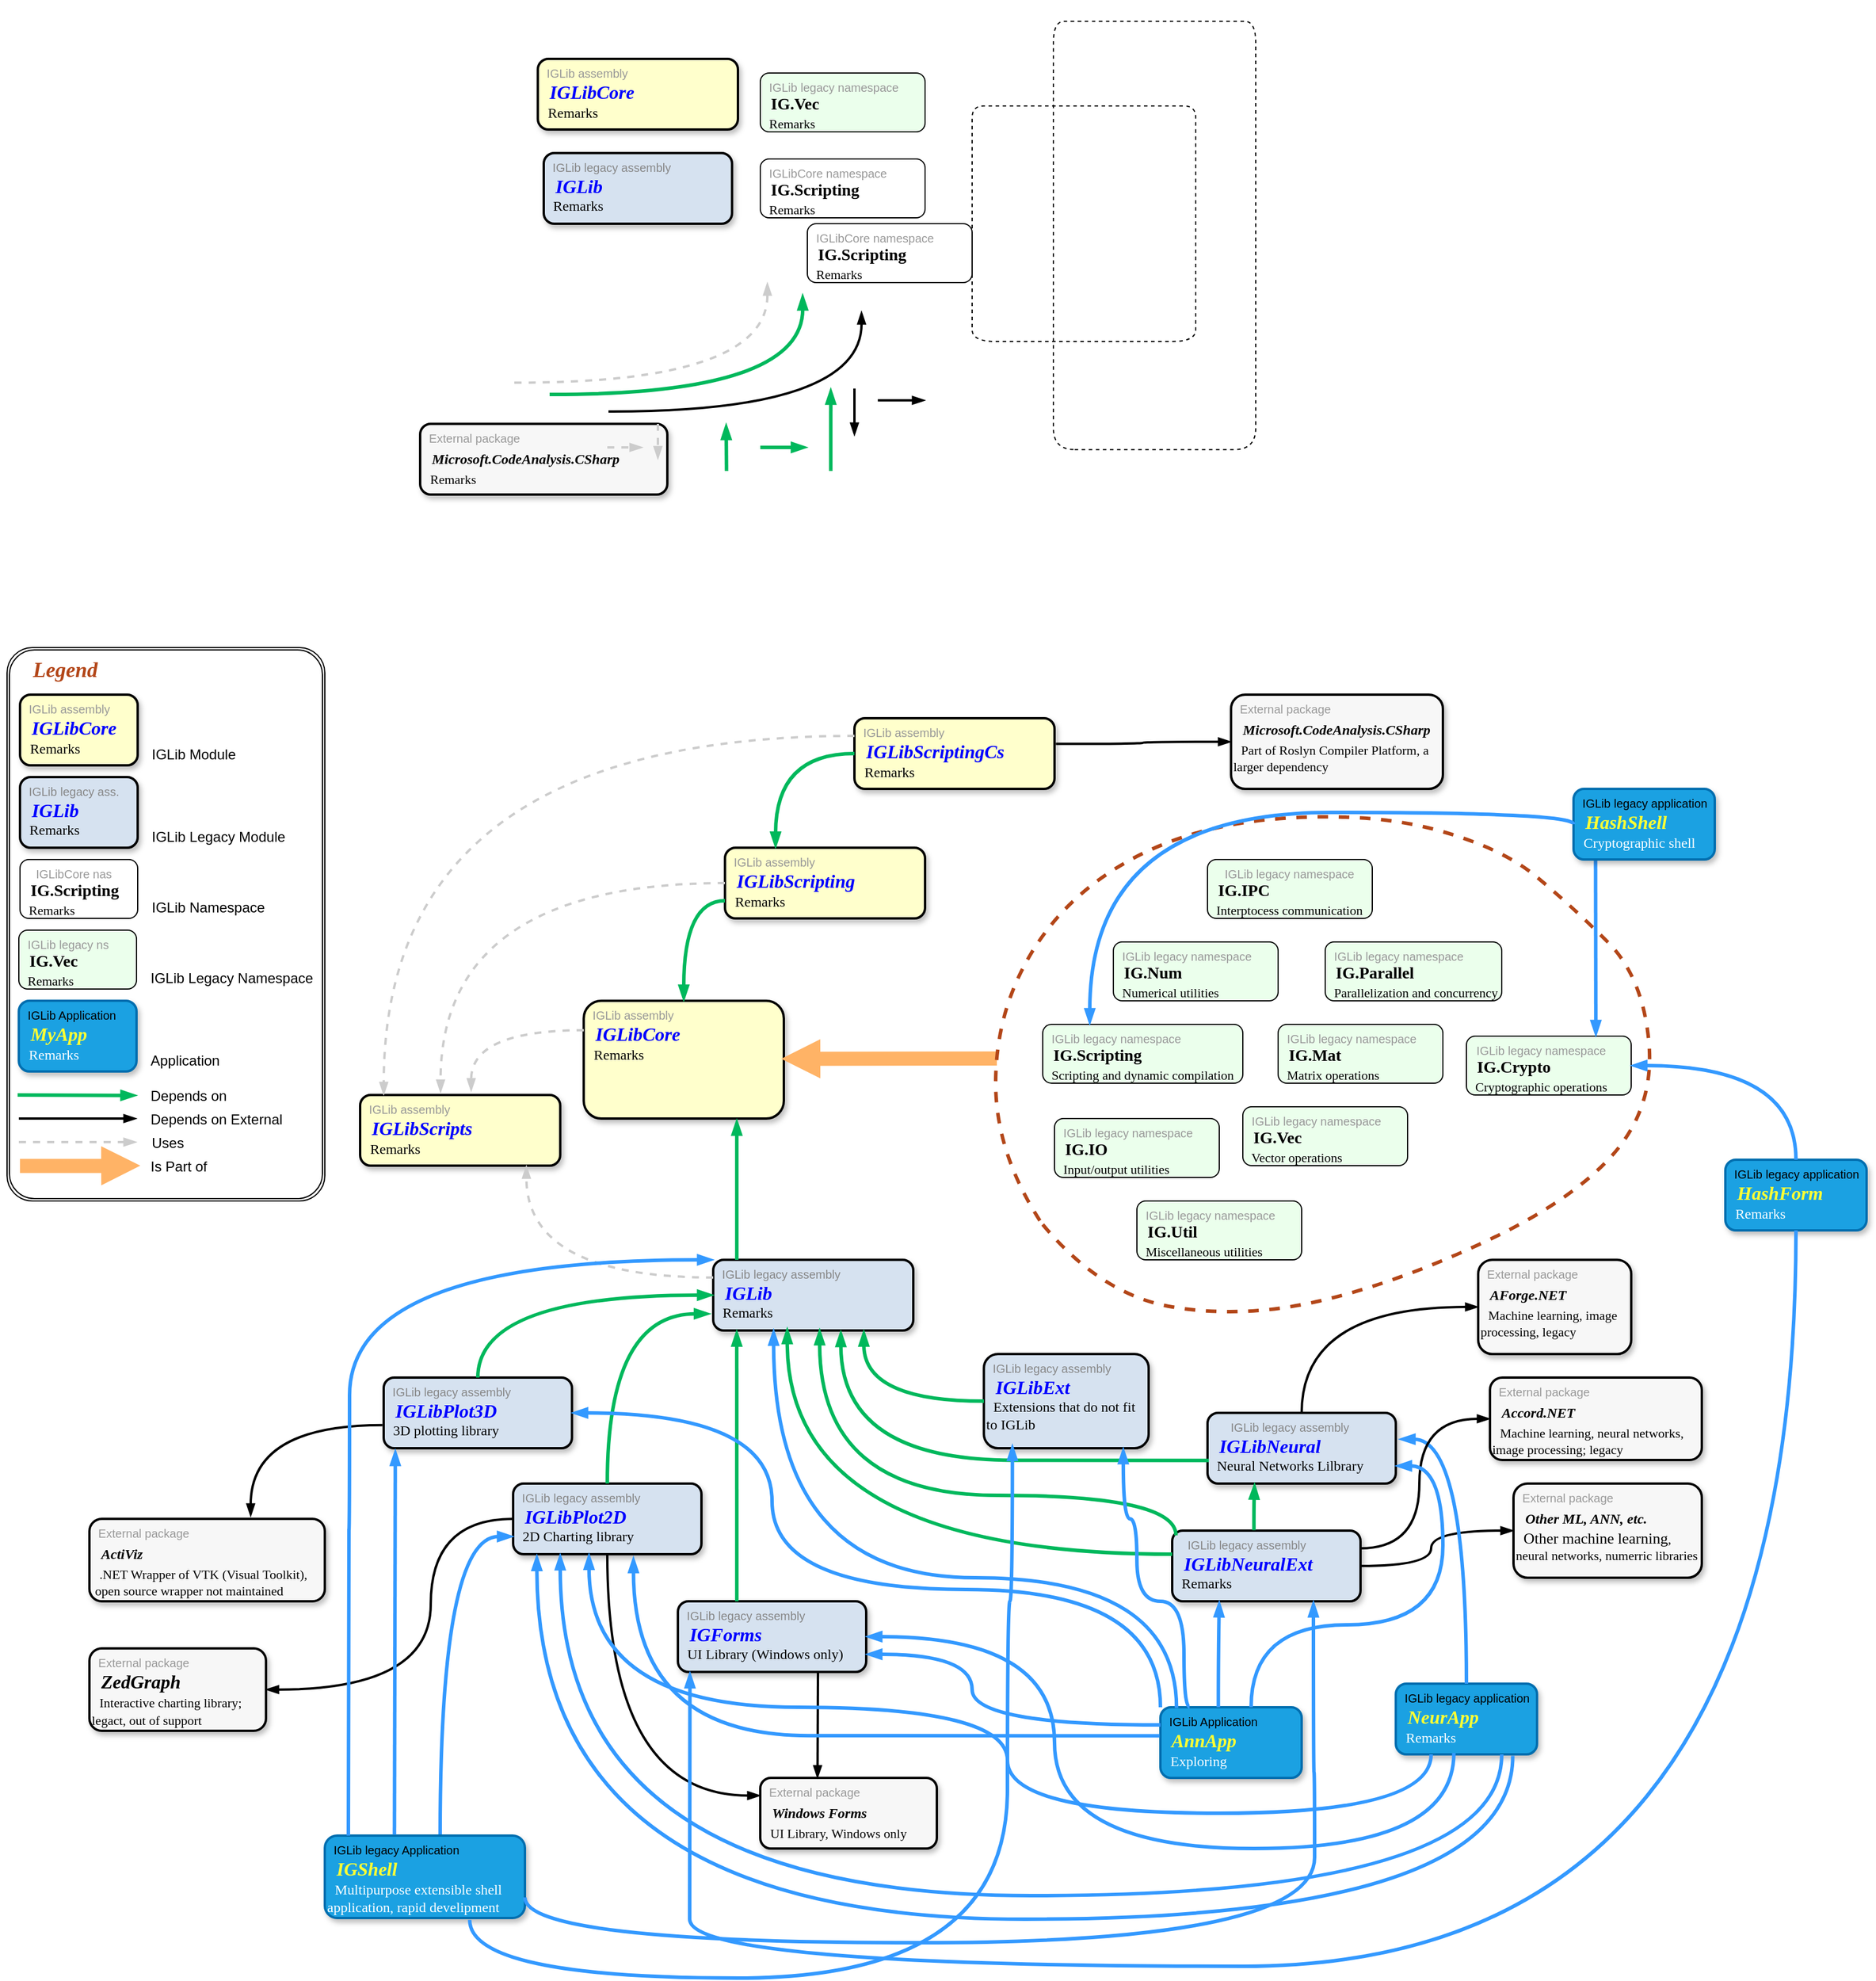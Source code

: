 <mxfile version="24.7.17">
  <diagram name="Page-1" id="dGgqecxT7cXPR3_WFMpN">
    <mxGraphModel dx="1980" dy="2110" grid="1" gridSize="10" guides="1" tooltips="1" connect="1" arrows="1" fold="1" page="0" pageScale="1" pageWidth="827" pageHeight="1169" math="0" shadow="0">
      <root>
        <mxCell id="0" />
        <mxCell id="1" parent="0" />
        <mxCell id="zRIL2eFRyF2cmr7uauDS-37" value="" style="endArrow=blockThin;html=1;rounded=0;edgeStyle=orthogonalEdgeStyle;elbow=vertical;curved=1;strokeWidth=3;strokeColor=#00B85C;exitX=1;exitY=0.5;exitDx=0;exitDy=0;entryX=0;entryY=0.5;entryDx=0;entryDy=0;endFill=1;" parent="1" edge="1">
          <mxGeometry width="50" height="50" relative="1" as="geometry">
            <mxPoint x="371" y="-125" as="sourcePoint" />
            <mxPoint x="586" y="-210" as="targetPoint" />
          </mxGeometry>
        </mxCell>
        <mxCell id="zRIL2eFRyF2cmr7uauDS-4" value="&lt;div style=&quot;font-size: 10px;&quot;&gt;&lt;font color=&quot;#999999&quot;&gt;&amp;nbsp; IGLib assembly&lt;/font&gt;&lt;/div&gt;&lt;div style=&quot;&quot;&gt;&lt;span style=&quot;background-color: initial;&quot;&gt;&lt;font size=&quot;1&quot; face=&quot;Times New Roman&quot; color=&quot;#0000ff&quot; style=&quot;&quot;&gt;&lt;b style=&quot;&quot;&gt;&lt;i style=&quot;font-size: 16px;&quot;&gt;&amp;nbsp; IGLibCore&lt;/i&gt;&lt;/b&gt;&lt;/font&gt;&lt;/span&gt;&lt;/div&gt;&lt;div style=&quot;&quot;&gt;&lt;font face=&quot;Times New Roman&quot; style=&quot;font-size: 13px;&quot;&gt;&amp;nbsp; &lt;/font&gt;&lt;font face=&quot;Times New Roman&quot; style=&quot;font-size: 12px;&quot;&gt;Remarks&lt;/font&gt;&lt;/div&gt;" style="rounded=1;whiteSpace=wrap;html=1;align=left;verticalAlign=top;gradientColor=none;strokeWidth=2;fillColor=#FFFFCC;strokeColor=default;shadow=1;" parent="1" vertex="1">
          <mxGeometry x="361" y="-410" width="170" height="60" as="geometry" />
        </mxCell>
        <mxCell id="zRIL2eFRyF2cmr7uauDS-23" value="&lt;div style=&quot;font-size: 10px;&quot;&gt;&lt;font color=&quot;#878787&quot;&gt;&amp;nbsp; IGLib legacy assembly&lt;/font&gt;&lt;/div&gt;&lt;div style=&quot;font-size: 16px;&quot;&gt;&lt;span style=&quot;background-color: initial;&quot;&gt;&lt;font face=&quot;Times New Roman&quot; color=&quot;#0000ff&quot; style=&quot;font-size: 16px;&quot;&gt;&lt;b style=&quot;&quot;&gt;&lt;i style=&quot;&quot;&gt;&amp;nbsp; IGLib&lt;/i&gt;&lt;/b&gt;&lt;/font&gt;&lt;/span&gt;&lt;/div&gt;&lt;div style=&quot;&quot;&gt;&lt;font face=&quot;Times New Roman&quot; style=&quot;font-size: 12px;&quot;&gt;&amp;nbsp; &lt;/font&gt;&lt;font face=&quot;Times New Roman&quot; style=&quot;font-size: 12px;&quot;&gt;Remarks&lt;/font&gt;&lt;/div&gt;" style="rounded=1;whiteSpace=wrap;html=1;align=left;verticalAlign=top;gradientColor=none;strokeWidth=2;fillColor=#D6E2F0;shadow=1;" parent="1" vertex="1">
          <mxGeometry x="366" y="-330" width="160" height="60" as="geometry" />
        </mxCell>
        <mxCell id="zRIL2eFRyF2cmr7uauDS-27" value="&lt;div style=&quot;text-align: center; font-size: 10px;&quot;&gt;&lt;font color=&quot;#999999&quot;&gt;&amp;nbsp; IGLib legacy namespace&lt;/font&gt;&lt;/div&gt;&lt;div style=&quot;&quot;&gt;&lt;span style=&quot;background-color: initial;&quot;&gt;&lt;font size=&quot;1&quot; face=&quot;Times New Roman&quot; style=&quot;&quot;&gt;&lt;b style=&quot;font-size: 14px;&quot;&gt;&amp;nbsp; IG.Vec&lt;/b&gt;&lt;/font&gt;&lt;/span&gt;&lt;/div&gt;&lt;div style=&quot;&quot;&gt;&lt;font face=&quot;Times New Roman&quot; style=&quot;font-size: 11px;&quot;&gt;&amp;nbsp; Remarks&lt;/font&gt;&lt;/div&gt;" style="rounded=1;whiteSpace=wrap;html=1;align=left;verticalAlign=top;strokeWidth=1;fillColor=#EBFFEC;" parent="1" vertex="1">
          <mxGeometry x="550" y="-398" width="140" height="50" as="geometry" />
        </mxCell>
        <mxCell id="zRIL2eFRyF2cmr7uauDS-35" value="&lt;div style=&quot;text-align: center; font-size: 10px;&quot;&gt;&lt;font color=&quot;#999999&quot;&gt;&amp;nbsp; IGLibCore namespace&lt;/font&gt;&lt;/div&gt;&lt;div style=&quot;&quot;&gt;&lt;span style=&quot;background-color: initial;&quot;&gt;&lt;font size=&quot;1&quot; face=&quot;Times New Roman&quot; style=&quot;&quot;&gt;&lt;b style=&quot;font-size: 14px;&quot;&gt;&amp;nbsp; IG.Scripting&lt;/b&gt;&lt;/font&gt;&lt;/span&gt;&lt;/div&gt;&lt;div style=&quot;&quot;&gt;&lt;font face=&quot;Times New Roman&quot; style=&quot;font-size: 11px;&quot;&gt;&amp;nbsp; Remarks&lt;/font&gt;&lt;/div&gt;" style="rounded=1;whiteSpace=wrap;html=1;align=left;verticalAlign=top;strokeWidth=1;" parent="1" vertex="1">
          <mxGeometry x="550" y="-325" width="140" height="50" as="geometry" />
        </mxCell>
        <mxCell id="zRIL2eFRyF2cmr7uauDS-36" style="edgeStyle=orthogonalEdgeStyle;rounded=0;orthogonalLoop=1;jettySize=auto;html=1;exitX=0.5;exitY=1;exitDx=0;exitDy=0;" parent="1" source="zRIL2eFRyF2cmr7uauDS-27" target="zRIL2eFRyF2cmr7uauDS-27" edge="1">
          <mxGeometry relative="1" as="geometry" />
        </mxCell>
        <mxCell id="zRIL2eFRyF2cmr7uauDS-45" value="" style="group" parent="1" vertex="1" connectable="0">
          <mxGeometry x="790" y="-460" width="190" height="400" as="geometry" />
        </mxCell>
        <mxCell id="zRIL2eFRyF2cmr7uauDS-46" value="" style="curved=1;endArrow=none;html=1;rounded=0;endFill=0;dashed=1;shadow=0;" parent="zRIL2eFRyF2cmr7uauDS-45" edge="1">
          <mxGeometry width="50" height="50" relative="1" as="geometry">
            <mxPoint x="27.143" y="381.818" as="sourcePoint" />
            <mxPoint x="27.143" y="381.818" as="targetPoint" />
            <Array as="points">
              <mxPoint x="63.333" y="381.818" />
              <mxPoint x="144.762" y="381.818" />
              <mxPoint x="180.952" y="381.818" />
              <mxPoint x="180.952" y="345.455" />
              <mxPoint x="180.952" y="218.182" />
              <mxPoint x="180.952" y="54.545" />
              <mxPoint x="180.952" y="18.182" />
              <mxPoint x="162.857" y="18.182" />
              <mxPoint x="27.143" y="18.182" />
              <mxPoint x="9.048" y="18.182" />
              <mxPoint x="9.048" y="54.545" />
              <mxPoint x="9.048" y="345.455" />
              <mxPoint x="9.048" y="381.818" />
            </Array>
          </mxGeometry>
        </mxCell>
        <mxCell id="zRIL2eFRyF2cmr7uauDS-47" value="" style="rounded=0;whiteSpace=wrap;html=1;fillColor=none;strokeColor=none;" parent="zRIL2eFRyF2cmr7uauDS-45" vertex="1">
          <mxGeometry width="190" height="400" as="geometry" />
        </mxCell>
        <mxCell id="zRIL2eFRyF2cmr7uauDS-48" value="" style="group" parent="1" vertex="1" connectable="0">
          <mxGeometry x="720" y="-380" width="210" height="220" as="geometry" />
        </mxCell>
        <mxCell id="zRIL2eFRyF2cmr7uauDS-31" value="" style="curved=1;endArrow=none;html=1;rounded=0;endFill=0;dashed=1;shadow=0;" parent="zRIL2eFRyF2cmr7uauDS-48" edge="1">
          <mxGeometry width="50" height="50" relative="1" as="geometry">
            <mxPoint x="30" y="210" as="sourcePoint" />
            <mxPoint x="30" y="210" as="targetPoint" />
            <Array as="points">
              <mxPoint x="70" y="210" />
              <mxPoint x="160" y="210" />
              <mxPoint x="200" y="210" />
              <mxPoint x="200" y="190" />
              <mxPoint x="200" y="120" />
              <mxPoint x="200" y="30" />
              <mxPoint x="200" y="10" />
              <mxPoint x="180" y="10" />
              <mxPoint x="30" y="10" />
              <mxPoint x="10" y="10" />
              <mxPoint x="10" y="30" />
              <mxPoint x="10" y="190" />
              <mxPoint x="10" y="210" />
            </Array>
          </mxGeometry>
        </mxCell>
        <mxCell id="zRIL2eFRyF2cmr7uauDS-43" value="" style="rounded=0;whiteSpace=wrap;html=1;fillColor=none;strokeColor=none;" parent="zRIL2eFRyF2cmr7uauDS-48" vertex="1">
          <mxGeometry width="210" height="220" as="geometry" />
        </mxCell>
        <mxCell id="zRIL2eFRyF2cmr7uauDS-49" value="&lt;div style=&quot;text-align: center; font-size: 10px;&quot;&gt;&lt;font color=&quot;#878787&quot;&gt;&amp;nbsp; IGLib legacy assembly&lt;/font&gt;&lt;/div&gt;&lt;div style=&quot;font-size: 16px;&quot;&gt;&lt;span style=&quot;background-color: initial;&quot;&gt;&lt;font face=&quot;Times New Roman&quot; color=&quot;#0000ff&quot; style=&quot;font-size: 16px;&quot;&gt;&lt;b style=&quot;&quot;&gt;&lt;i style=&quot;&quot;&gt;&amp;nbsp; IGLib&lt;/i&gt;&lt;/b&gt;&lt;/font&gt;&lt;/span&gt;&lt;/div&gt;&lt;div style=&quot;&quot;&gt;&lt;font face=&quot;Times New Roman&quot; style=&quot;font-size: 12px;&quot;&gt;&amp;nbsp; Remarks&lt;/font&gt;&lt;/div&gt;" style="rounded=1;whiteSpace=wrap;html=1;align=left;verticalAlign=top;gradientColor=none;strokeWidth=2;fillColor=#D6E2F0;shadow=1;" parent="1" vertex="1">
          <mxGeometry x="510" y="610" width="170" height="60" as="geometry" />
        </mxCell>
        <mxCell id="zRIL2eFRyF2cmr7uauDS-50" value="&lt;div style=&quot;font-size: 10px;&quot;&gt;&lt;font color=&quot;#878787&quot;&gt;&amp;nbsp; IGLib legacy assembly&lt;/font&gt;&lt;/div&gt;&lt;div style=&quot;font-size: 16px;&quot;&gt;&lt;span style=&quot;background-color: initial;&quot;&gt;&lt;font face=&quot;Times New Roman&quot; color=&quot;#0000ff&quot; style=&quot;font-size: 16px;&quot;&gt;&lt;b style=&quot;&quot;&gt;&lt;i style=&quot;&quot;&gt;&amp;nbsp; IGLibExt&lt;/i&gt;&lt;/b&gt;&lt;/font&gt;&lt;/span&gt;&lt;/div&gt;&lt;div style=&quot;&quot;&gt;&lt;font face=&quot;Times New Roman&quot; style=&quot;font-size: 12px;&quot;&gt;&amp;nbsp; Extensions that do not fit to IGLib&lt;/font&gt;&lt;/div&gt;" style="rounded=1;whiteSpace=wrap;html=1;align=left;verticalAlign=top;gradientColor=none;strokeWidth=2;fillColor=#D6E2F0;shadow=1;" parent="1" vertex="1">
          <mxGeometry x="740" y="690" width="140" height="80" as="geometry" />
        </mxCell>
        <mxCell id="zRIL2eFRyF2cmr7uauDS-51" value="&lt;div style=&quot;font-size: 10px;&quot;&gt;&lt;font color=&quot;#999999&quot;&gt;&amp;nbsp; IGLib assembly&lt;/font&gt;&lt;/div&gt;&lt;div style=&quot;&quot;&gt;&lt;span style=&quot;background-color: initial;&quot;&gt;&lt;font size=&quot;1&quot; face=&quot;Times New Roman&quot; color=&quot;#0000ff&quot; style=&quot;&quot;&gt;&lt;b style=&quot;&quot;&gt;&lt;i style=&quot;font-size: 16px;&quot;&gt;&amp;nbsp; IGLibScripts&lt;/i&gt;&lt;/b&gt;&lt;/font&gt;&lt;/span&gt;&lt;/div&gt;&lt;div style=&quot;&quot;&gt;&lt;font face=&quot;Times New Roman&quot; style=&quot;font-size: 13px;&quot;&gt;&amp;nbsp; &lt;/font&gt;&lt;font face=&quot;Times New Roman&quot; style=&quot;font-size: 12px;&quot;&gt;Remarks&lt;/font&gt;&lt;/div&gt;" style="rounded=1;whiteSpace=wrap;html=1;align=left;verticalAlign=top;gradientColor=none;strokeWidth=2;fillColor=#FFFFCC;strokeColor=default;shadow=1;" parent="1" vertex="1">
          <mxGeometry x="210" y="470" width="170" height="60" as="geometry" />
        </mxCell>
        <mxCell id="zRIL2eFRyF2cmr7uauDS-52" value="" style="endArrow=blockThin;html=1;rounded=0;edgeStyle=orthogonalEdgeStyle;elbow=vertical;curved=1;strokeWidth=2;strokeColor=#CCCCCC;exitX=1;exitY=0.5;exitDx=0;exitDy=0;entryX=0;entryY=0.5;entryDx=0;entryDy=0;endFill=1;dashed=1;" parent="1" edge="1">
          <mxGeometry width="50" height="50" relative="1" as="geometry">
            <mxPoint x="341" y="-135" as="sourcePoint" />
            <mxPoint x="556" y="-220" as="targetPoint" />
          </mxGeometry>
        </mxCell>
        <mxCell id="zRIL2eFRyF2cmr7uauDS-53" value="&lt;div style=&quot;font-size: 10px;&quot;&gt;&lt;font color=&quot;#999999&quot;&gt;&amp;nbsp; IGLib assembly&lt;/font&gt;&lt;/div&gt;&lt;div style=&quot;&quot;&gt;&lt;span style=&quot;background-color: initial;&quot;&gt;&lt;font size=&quot;1&quot; face=&quot;Times New Roman&quot; color=&quot;#0000ff&quot; style=&quot;&quot;&gt;&lt;b style=&quot;&quot;&gt;&lt;i style=&quot;font-size: 16px;&quot;&gt;&amp;nbsp; IGLibCore&lt;/i&gt;&lt;/b&gt;&lt;/font&gt;&lt;/span&gt;&lt;/div&gt;&lt;div style=&quot;&quot;&gt;&lt;font face=&quot;Times New Roman&quot; style=&quot;font-size: 13px;&quot;&gt;&amp;nbsp; &lt;/font&gt;&lt;font face=&quot;Times New Roman&quot; style=&quot;font-size: 12px;&quot;&gt;Remarks&lt;/font&gt;&lt;/div&gt;" style="rounded=1;whiteSpace=wrap;html=1;align=left;verticalAlign=top;gradientColor=none;strokeWidth=2;fillColor=#FFFFCC;strokeColor=default;shadow=1;" parent="1" vertex="1">
          <mxGeometry x="400" y="390" width="170" height="100" as="geometry" />
        </mxCell>
        <mxCell id="zRIL2eFRyF2cmr7uauDS-54" value="" style="endArrow=blockThin;html=1;rounded=0;edgeStyle=orthogonalEdgeStyle;elbow=vertical;curved=1;strokeWidth=2;strokeColor=#000000;exitX=1;exitY=0.5;exitDx=0;exitDy=0;entryX=0;entryY=0.5;entryDx=0;entryDy=0;endFill=1;" parent="1" edge="1">
          <mxGeometry width="50" height="50" relative="1" as="geometry">
            <mxPoint x="421" y="-110.52" as="sourcePoint" />
            <mxPoint x="636" y="-195.52" as="targetPoint" />
          </mxGeometry>
        </mxCell>
        <mxCell id="zRIL2eFRyF2cmr7uauDS-55" value="&lt;div style=&quot;font-size: 10px;&quot;&gt;&lt;font color=&quot;#878787&quot;&gt;&amp;nbsp; IGLib legacy assembly&lt;/font&gt;&lt;/div&gt;&lt;div style=&quot;font-size: 16px;&quot;&gt;&lt;span style=&quot;background-color: initial;&quot;&gt;&lt;font face=&quot;Times New Roman&quot; color=&quot;#0000ff&quot; style=&quot;font-size: 16px;&quot;&gt;&lt;b style=&quot;&quot;&gt;&lt;i style=&quot;&quot;&gt;&amp;nbsp; IGForms&lt;/i&gt;&lt;/b&gt;&lt;/font&gt;&lt;/span&gt;&lt;/div&gt;&lt;div style=&quot;&quot;&gt;&lt;font face=&quot;Times New Roman&quot; style=&quot;font-size: 12px;&quot;&gt;&amp;nbsp; UI Library (Windows only)&lt;/font&gt;&lt;/div&gt;" style="rounded=1;whiteSpace=wrap;html=1;align=left;verticalAlign=top;gradientColor=none;strokeWidth=2;fillColor=#D6E2F0;shadow=1;" parent="1" vertex="1">
          <mxGeometry x="480" y="900" width="160" height="60" as="geometry" />
        </mxCell>
        <mxCell id="zRIL2eFRyF2cmr7uauDS-58" value="&lt;div style=&quot;text-align: justify; font-size: 10px;&quot;&gt;&lt;font color=&quot;#999999&quot;&gt;&amp;nbsp; External package&lt;/font&gt;&lt;/div&gt;&lt;div style=&quot;&quot;&gt;&lt;span style=&quot;background-color: initial;&quot;&gt;&lt;font size=&quot;1&quot; face=&quot;Times New Roman&quot; style=&quot;&quot;&gt;&lt;b style=&quot;&quot;&gt;&lt;i style=&quot;font-size: 16px;&quot;&gt;&lt;font color=&quot;#0000ff&quot;&gt;&amp;nbsp;&lt;/font&gt; &lt;/i&gt;&lt;/b&gt;&lt;/font&gt;&lt;/span&gt;&lt;span style=&quot;background-color: initial; font-size: 14px;&quot;&gt;&lt;font face=&quot;Times New Roman&quot;&gt;&lt;b style=&quot;&quot;&gt;&lt;i style=&quot;font-size: 12px;&quot;&gt;Microsoft.CodeAnalysis.CSharp&lt;/i&gt;&lt;/b&gt;&lt;/font&gt;&lt;/span&gt;&lt;/div&gt;&lt;div style=&quot;&quot;&gt;&lt;font face=&quot;Times New Roman&quot; style=&quot;font-size: 13px;&quot;&gt;&amp;nbsp; &lt;/font&gt;&lt;font face=&quot;Times New Roman&quot; style=&quot;font-size: 11px;&quot;&gt;Part of Roslyn Compiler Platform, a larger dependency&lt;/font&gt;&lt;/div&gt;" style="rounded=1;whiteSpace=wrap;html=1;align=left;verticalAlign=top;gradientColor=none;strokeWidth=2;fillColor=#F7F7F7;strokeColor=default;shadow=1;" parent="1" vertex="1">
          <mxGeometry x="950" y="130" width="180" height="80" as="geometry" />
        </mxCell>
        <mxCell id="zRIL2eFRyF2cmr7uauDS-59" value="&lt;div style=&quot;text-align: center; font-size: 10px;&quot;&gt;&lt;font color=&quot;#878787&quot;&gt;&amp;nbsp; IGLib legacy assembly&lt;/font&gt;&lt;/div&gt;&lt;div style=&quot;font-size: 16px;&quot;&gt;&lt;span style=&quot;background-color: initial;&quot;&gt;&lt;font face=&quot;Times New Roman&quot; color=&quot;#0000ff&quot; style=&quot;font-size: 16px;&quot;&gt;&lt;b style=&quot;&quot;&gt;&lt;i style=&quot;&quot;&gt;&amp;nbsp; IGLibNeural&lt;/i&gt;&lt;/b&gt;&lt;/font&gt;&lt;/span&gt;&lt;/div&gt;&lt;div style=&quot;&quot;&gt;&lt;font face=&quot;Times New Roman&quot; style=&quot;font-size: 12px;&quot;&gt;&amp;nbsp; Neural Networks Lilbrary&lt;/font&gt;&lt;/div&gt;" style="rounded=1;whiteSpace=wrap;html=1;align=left;verticalAlign=top;gradientColor=none;strokeWidth=2;fillColor=#D6E2F0;shadow=1;" parent="1" vertex="1">
          <mxGeometry x="930" y="740" width="160" height="60" as="geometry" />
        </mxCell>
        <mxCell id="zRIL2eFRyF2cmr7uauDS-60" value="&lt;div style=&quot;text-align: center; font-size: 10px;&quot;&gt;&lt;font color=&quot;#878787&quot;&gt;&amp;nbsp; IGLib legacy assembly&lt;/font&gt;&lt;/div&gt;&lt;div style=&quot;font-size: 16px;&quot;&gt;&lt;span style=&quot;background-color: initial;&quot;&gt;&lt;font face=&quot;Times New Roman&quot; color=&quot;#0000ff&quot; style=&quot;font-size: 16px;&quot;&gt;&lt;b style=&quot;&quot;&gt;&lt;i style=&quot;&quot;&gt;&amp;nbsp; IGLibNeuralExt&lt;/i&gt;&lt;/b&gt;&lt;/font&gt;&lt;/span&gt;&lt;/div&gt;&lt;div style=&quot;&quot;&gt;&lt;font face=&quot;Times New Roman&quot; style=&quot;font-size: 12px;&quot;&gt;&amp;nbsp; Remarks&lt;/font&gt;&lt;/div&gt;" style="rounded=1;whiteSpace=wrap;html=1;align=left;verticalAlign=top;gradientColor=none;strokeWidth=2;fillColor=#D6E2F0;shadow=1;" parent="1" vertex="1">
          <mxGeometry x="900" y="840" width="160" height="60" as="geometry" />
        </mxCell>
        <mxCell id="zRIL2eFRyF2cmr7uauDS-61" value="&lt;div style=&quot;text-align: center; font-size: 10px;&quot;&gt;&lt;font color=&quot;#878787&quot;&gt;&amp;nbsp; IGLib legacy assembly&lt;/font&gt;&lt;/div&gt;&lt;div style=&quot;font-size: 16px;&quot;&gt;&lt;span style=&quot;background-color: initial;&quot;&gt;&lt;font face=&quot;Times New Roman&quot; color=&quot;#0000ff&quot; style=&quot;font-size: 16px;&quot;&gt;&lt;b style=&quot;&quot;&gt;&lt;i style=&quot;&quot;&gt;&amp;nbsp; IGLibPlot2D&lt;/i&gt;&lt;/b&gt;&lt;/font&gt;&lt;/span&gt;&lt;/div&gt;&lt;div style=&quot;&quot;&gt;&lt;font face=&quot;Times New Roman&quot; style=&quot;font-size: 12px;&quot;&gt;&amp;nbsp; 2D Charting library&lt;/font&gt;&lt;/div&gt;" style="rounded=1;whiteSpace=wrap;html=1;align=left;verticalAlign=top;gradientColor=none;strokeWidth=2;fillColor=#D6E2F0;shadow=1;" parent="1" vertex="1">
          <mxGeometry x="340" y="800" width="160" height="60" as="geometry" />
        </mxCell>
        <mxCell id="zRIL2eFRyF2cmr7uauDS-62" value="&lt;div style=&quot;text-align: center; font-size: 10px;&quot;&gt;&lt;font color=&quot;#878787&quot;&gt;&amp;nbsp; IGLib legacy assembly&lt;/font&gt;&lt;/div&gt;&lt;div style=&quot;font-size: 16px;&quot;&gt;&lt;span style=&quot;background-color: initial;&quot;&gt;&lt;font face=&quot;Times New Roman&quot; color=&quot;#0000ff&quot; style=&quot;font-size: 16px;&quot;&gt;&lt;b style=&quot;&quot;&gt;&lt;i style=&quot;&quot;&gt;&amp;nbsp; IGLibPlot3D&lt;/i&gt;&lt;/b&gt;&lt;/font&gt;&lt;/span&gt;&lt;/div&gt;&lt;div style=&quot;&quot;&gt;&lt;font face=&quot;Times New Roman&quot; style=&quot;font-size: 12px;&quot;&gt;&amp;nbsp; 3D plotting library&lt;/font&gt;&lt;/div&gt;" style="rounded=1;whiteSpace=wrap;html=1;align=left;verticalAlign=top;gradientColor=none;strokeWidth=2;fillColor=#D6E2F0;shadow=1;" parent="1" vertex="1">
          <mxGeometry x="230" y="710" width="160" height="60" as="geometry" />
        </mxCell>
        <mxCell id="zRIL2eFRyF2cmr7uauDS-65" value="&lt;div style=&quot;font-size: 10px;&quot;&gt;&lt;font color=&quot;#999999&quot;&gt;&amp;nbsp; IGLib assembly&lt;/font&gt;&lt;/div&gt;&lt;div style=&quot;&quot;&gt;&lt;span style=&quot;background-color: initial;&quot;&gt;&lt;font size=&quot;1&quot; face=&quot;Times New Roman&quot; color=&quot;#0000ff&quot; style=&quot;&quot;&gt;&lt;b style=&quot;&quot;&gt;&lt;i style=&quot;font-size: 16px;&quot;&gt;&amp;nbsp; IGLibScripting&lt;/i&gt;&lt;/b&gt;&lt;/font&gt;&lt;/span&gt;&lt;/div&gt;&lt;div style=&quot;&quot;&gt;&lt;font face=&quot;Times New Roman&quot; style=&quot;font-size: 13px;&quot;&gt;&amp;nbsp; &lt;/font&gt;&lt;font face=&quot;Times New Roman&quot; style=&quot;font-size: 12px;&quot;&gt;Remarks&lt;/font&gt;&lt;/div&gt;" style="rounded=1;whiteSpace=wrap;html=1;align=left;verticalAlign=top;gradientColor=none;strokeWidth=2;fillColor=#FFFFCC;strokeColor=default;shadow=1;" parent="1" vertex="1">
          <mxGeometry x="520" y="260" width="170" height="60" as="geometry" />
        </mxCell>
        <mxCell id="zRIL2eFRyF2cmr7uauDS-84" value="&lt;div style=&quot;font-size: 10px;&quot;&gt;&lt;font color=&quot;#999999&quot;&gt;&amp;nbsp; IGLib assembly&lt;/font&gt;&lt;/div&gt;&lt;div style=&quot;&quot;&gt;&lt;span style=&quot;background-color: initial;&quot;&gt;&lt;font size=&quot;1&quot; face=&quot;Times New Roman&quot; color=&quot;#0000ff&quot; style=&quot;&quot;&gt;&lt;b style=&quot;&quot;&gt;&lt;i style=&quot;font-size: 16px;&quot;&gt;&amp;nbsp; IGLibScriptingCs&lt;/i&gt;&lt;/b&gt;&lt;/font&gt;&lt;/span&gt;&lt;/div&gt;&lt;div style=&quot;&quot;&gt;&lt;font face=&quot;Times New Roman&quot; style=&quot;font-size: 13px;&quot;&gt;&amp;nbsp; &lt;/font&gt;&lt;font face=&quot;Times New Roman&quot; style=&quot;font-size: 12px;&quot;&gt;Remarks&lt;/font&gt;&lt;/div&gt;" style="rounded=1;whiteSpace=wrap;html=1;align=left;verticalAlign=top;gradientColor=none;strokeWidth=2;fillColor=#FFFFCC;strokeColor=default;shadow=1;" parent="1" vertex="1">
          <mxGeometry x="630" y="150" width="170" height="60" as="geometry" />
        </mxCell>
        <mxCell id="zRIL2eFRyF2cmr7uauDS-85" value="&lt;div style=&quot;text-align: justify; font-size: 10px;&quot;&gt;&lt;font color=&quot;#999999&quot;&gt;&amp;nbsp; External package&lt;/font&gt;&lt;/div&gt;&lt;div style=&quot;&quot;&gt;&lt;span style=&quot;background-color: initial;&quot;&gt;&lt;font size=&quot;1&quot; face=&quot;Times New Roman&quot; style=&quot;&quot;&gt;&lt;b style=&quot;&quot;&gt;&lt;i style=&quot;font-size: 16px;&quot;&gt;&lt;font color=&quot;#0000ff&quot;&gt;&amp;nbsp;&lt;/font&gt; &lt;/i&gt;&lt;/b&gt;&lt;/font&gt;&lt;/span&gt;&lt;span style=&quot;background-color: initial; font-size: 14px;&quot;&gt;&lt;font face=&quot;Times New Roman&quot;&gt;&lt;b style=&quot;&quot;&gt;&lt;i style=&quot;font-size: 12px;&quot;&gt;Microsoft.CodeAnalysis.CSharp&lt;/i&gt;&lt;/b&gt;&lt;/font&gt;&lt;/span&gt;&lt;/div&gt;&lt;div style=&quot;&quot;&gt;&lt;font face=&quot;Times New Roman&quot; style=&quot;font-size: 13px;&quot;&gt;&amp;nbsp; &lt;/font&gt;&lt;font face=&quot;Times New Roman&quot; style=&quot;font-size: 11px;&quot;&gt;Remarks&lt;/font&gt;&lt;/div&gt;" style="rounded=1;whiteSpace=wrap;html=1;align=left;verticalAlign=top;gradientColor=none;strokeWidth=2;fillColor=#F7F7F7;strokeColor=default;shadow=1;" parent="1" vertex="1">
          <mxGeometry x="261" y="-100" width="210" height="60" as="geometry" />
        </mxCell>
        <mxCell id="zRIL2eFRyF2cmr7uauDS-90" value="" style="endArrow=blockThin;html=1;rounded=0;edgeStyle=orthogonalEdgeStyle;elbow=vertical;curved=1;strokeWidth=3;strokeColor=#00B85C;endFill=1;" parent="1" edge="1">
          <mxGeometry width="50" height="50" relative="1" as="geometry">
            <mxPoint x="550" y="-80" as="sourcePoint" />
            <mxPoint x="589.69" y="-80" as="targetPoint" />
            <Array as="points">
              <mxPoint x="550" y="-80" />
            </Array>
          </mxGeometry>
        </mxCell>
        <mxCell id="zRIL2eFRyF2cmr7uauDS-91" value="" style="endArrow=blockThin;html=1;rounded=0;edgeStyle=orthogonalEdgeStyle;elbow=vertical;curved=1;strokeWidth=3;strokeColor=#00B85C;endFill=1;exitX=0;exitY=0.75;exitDx=0;exitDy=0;entryX=0.5;entryY=0;entryDx=0;entryDy=0;" parent="1" source="zRIL2eFRyF2cmr7uauDS-65" target="zRIL2eFRyF2cmr7uauDS-53" edge="1">
          <mxGeometry width="50" height="50" relative="1" as="geometry">
            <mxPoint x="516" y="169.6" as="sourcePoint" />
            <mxPoint x="320" y="170" as="targetPoint" />
            <Array as="points">
              <mxPoint x="485" y="305" />
            </Array>
          </mxGeometry>
        </mxCell>
        <mxCell id="zRIL2eFRyF2cmr7uauDS-92" value="" style="endArrow=blockThin;html=1;rounded=0;edgeStyle=orthogonalEdgeStyle;elbow=vertical;curved=1;strokeWidth=2;strokeColor=#CCCCCC;endFill=1;dashed=1;entryX=0.555;entryY=-0.052;entryDx=0;entryDy=0;exitX=0;exitY=0.25;exitDx=0;exitDy=0;entryPerimeter=0;" parent="1" source="zRIL2eFRyF2cmr7uauDS-53" target="zRIL2eFRyF2cmr7uauDS-51" edge="1">
          <mxGeometry width="50" height="50" relative="1" as="geometry">
            <mxPoint x="320" y="417" as="sourcePoint" />
            <mxPoint x="250" y="417" as="targetPoint" />
            <Array as="points">
              <mxPoint x="304" y="415" />
            </Array>
          </mxGeometry>
        </mxCell>
        <mxCell id="zRIL2eFRyF2cmr7uauDS-93" value="" style="endArrow=blockThin;html=1;rounded=0;edgeStyle=orthogonalEdgeStyle;elbow=vertical;curved=1;strokeWidth=2;strokeColor=#CCCCCC;endFill=1;dashed=1;" parent="1" edge="1">
          <mxGeometry width="50" height="50" relative="1" as="geometry">
            <mxPoint x="420" y="-80" as="sourcePoint" />
            <mxPoint x="450" y="-80" as="targetPoint" />
          </mxGeometry>
        </mxCell>
        <mxCell id="zRIL2eFRyF2cmr7uauDS-94" value="" style="endArrow=blockThin;html=1;rounded=0;edgeStyle=orthogonalEdgeStyle;elbow=vertical;curved=1;strokeWidth=2;strokeColor=#CCCCCC;endFill=1;dashed=1;" parent="1" edge="1">
          <mxGeometry width="50" height="50" relative="1" as="geometry">
            <mxPoint x="463" y="-100.05" as="sourcePoint" />
            <mxPoint x="463" y="-70" as="targetPoint" />
          </mxGeometry>
        </mxCell>
        <mxCell id="zRIL2eFRyF2cmr7uauDS-95" value="" style="endArrow=blockThin;html=1;rounded=0;edgeStyle=orthogonalEdgeStyle;elbow=vertical;curved=1;strokeWidth=2;strokeColor=#000000;endFill=1;exitX=0.5;exitY=0;exitDx=0;exitDy=0;entryX=0;entryY=0.5;entryDx=0;entryDy=0;" parent="1" source="zRIL2eFRyF2cmr7uauDS-59" target="zRIL2eFRyF2cmr7uauDS-104" edge="1">
          <mxGeometry width="50" height="50" relative="1" as="geometry">
            <mxPoint x="1090" y="730" as="sourcePoint" />
            <mxPoint x="1160" y="660" as="targetPoint" />
            <Array as="points">
              <mxPoint x="1010" y="650" />
            </Array>
          </mxGeometry>
        </mxCell>
        <mxCell id="zRIL2eFRyF2cmr7uauDS-96" value="" style="endArrow=blockThin;html=1;rounded=0;edgeStyle=orthogonalEdgeStyle;elbow=vertical;curved=1;strokeWidth=2;strokeColor=#000000;endFill=1;" parent="1" edge="1">
          <mxGeometry width="50" height="50" relative="1" as="geometry">
            <mxPoint x="630" y="-130" as="sourcePoint" />
            <mxPoint x="630" y="-90" as="targetPoint" />
          </mxGeometry>
        </mxCell>
        <mxCell id="zRIL2eFRyF2cmr7uauDS-97" value="" style="endArrow=blockThin;html=1;rounded=0;edgeStyle=orthogonalEdgeStyle;elbow=vertical;curved=1;strokeWidth=3;strokeColor=#00B85C;endFill=1;exitX=0;exitY=0.5;exitDx=0;exitDy=0;entryX=0.25;entryY=0;entryDx=0;entryDy=0;" parent="1" source="zRIL2eFRyF2cmr7uauDS-84" target="zRIL2eFRyF2cmr7uauDS-65" edge="1">
          <mxGeometry width="50" height="50" relative="1" as="geometry">
            <mxPoint x="605" y="150" as="sourcePoint" />
            <mxPoint x="570" y="250" as="targetPoint" />
            <Array as="points">
              <mxPoint x="563" y="180" />
              <mxPoint x="563" y="260" />
            </Array>
          </mxGeometry>
        </mxCell>
        <mxCell id="zRIL2eFRyF2cmr7uauDS-98" value="" style="endArrow=blockThin;html=1;rounded=0;edgeStyle=orthogonalEdgeStyle;elbow=vertical;curved=1;strokeWidth=2;strokeColor=#CCCCCC;endFill=1;dashed=1;exitX=0;exitY=0.5;exitDx=0;exitDy=0;entryX=0.402;entryY=-0.034;entryDx=0;entryDy=0;entryPerimeter=0;" parent="1" source="zRIL2eFRyF2cmr7uauDS-65" target="zRIL2eFRyF2cmr7uauDS-51" edge="1">
          <mxGeometry width="50" height="50" relative="1" as="geometry">
            <mxPoint x="363" y="420" as="sourcePoint" />
            <mxPoint x="280" y="470" as="targetPoint" />
          </mxGeometry>
        </mxCell>
        <mxCell id="zRIL2eFRyF2cmr7uauDS-99" value="" style="endArrow=blockThin;html=1;rounded=0;edgeStyle=orthogonalEdgeStyle;elbow=vertical;curved=1;strokeWidth=2;strokeColor=#CCCCCC;endFill=1;dashed=1;exitX=0;exitY=0.25;exitDx=0;exitDy=0;entryX=0.118;entryY=0;entryDx=0;entryDy=0;entryPerimeter=0;" parent="1" source="zRIL2eFRyF2cmr7uauDS-84" target="zRIL2eFRyF2cmr7uauDS-51" edge="1">
          <mxGeometry width="50" height="50" relative="1" as="geometry">
            <mxPoint x="516.86" y="186.02" as="sourcePoint" />
            <mxPoint x="274.86" y="374.02" as="targetPoint" />
          </mxGeometry>
        </mxCell>
        <mxCell id="zRIL2eFRyF2cmr7uauDS-100" value="" style="endArrow=blockThin;html=1;rounded=0;edgeStyle=orthogonalEdgeStyle;elbow=vertical;curved=1;strokeWidth=2;strokeColor=#CCCCCC;endFill=1;dashed=1;entryX=0.831;entryY=1.001;entryDx=0;entryDy=0;entryPerimeter=0;exitX=0;exitY=0.25;exitDx=0;exitDy=0;" parent="1" source="zRIL2eFRyF2cmr7uauDS-49" target="zRIL2eFRyF2cmr7uauDS-51" edge="1">
          <mxGeometry width="50" height="50" relative="1" as="geometry">
            <mxPoint x="270" y="690" as="sourcePoint" />
            <mxPoint x="230" y="585" as="targetPoint" />
            <Array as="points">
              <mxPoint x="351" y="625" />
            </Array>
          </mxGeometry>
        </mxCell>
        <mxCell id="zRIL2eFRyF2cmr7uauDS-101" value="" style="endArrow=blockThin;html=1;rounded=0;edgeStyle=orthogonalEdgeStyle;elbow=vertical;curved=1;strokeWidth=3;strokeColor=#00B85C;endFill=1;" parent="1" edge="1">
          <mxGeometry width="50" height="50" relative="1" as="geometry">
            <mxPoint x="609.87" y="-60" as="sourcePoint" />
            <mxPoint x="609.87" y="-130" as="targetPoint" />
            <Array as="points">
              <mxPoint x="609.87" y="-130" />
            </Array>
          </mxGeometry>
        </mxCell>
        <mxCell id="zRIL2eFRyF2cmr7uauDS-102" value="" style="endArrow=blockThin;html=1;rounded=0;edgeStyle=orthogonalEdgeStyle;elbow=vertical;curved=1;strokeWidth=3;strokeColor=#00B85C;endFill=1;exitX=0;exitY=0.5;exitDx=0;exitDy=0;entryX=0.75;entryY=1;entryDx=0;entryDy=0;" parent="1" source="zRIL2eFRyF2cmr7uauDS-50" target="zRIL2eFRyF2cmr7uauDS-49" edge="1">
          <mxGeometry width="50" height="50" relative="1" as="geometry">
            <mxPoint x="730" y="760" as="sourcePoint" />
            <mxPoint x="620" y="690" as="targetPoint" />
            <Array as="points">
              <mxPoint x="638" y="730" />
              <mxPoint x="638" y="670" />
            </Array>
          </mxGeometry>
        </mxCell>
        <mxCell id="zRIL2eFRyF2cmr7uauDS-103" value="&lt;div style=&quot;text-align: justify; font-size: 10px;&quot;&gt;&lt;font color=&quot;#999999&quot;&gt;&amp;nbsp; External package&lt;/font&gt;&lt;/div&gt;&lt;div style=&quot;&quot;&gt;&lt;span style=&quot;background-color: initial;&quot;&gt;&lt;font size=&quot;1&quot; face=&quot;Times New Roman&quot; style=&quot;&quot;&gt;&lt;b style=&quot;&quot;&gt;&lt;i style=&quot;font-size: 16px;&quot;&gt;&lt;font color=&quot;#0000ff&quot;&gt;&amp;nbsp;&lt;/font&gt; &lt;/i&gt;&lt;/b&gt;&lt;/font&gt;&lt;/span&gt;&lt;span style=&quot;background-color: initial; font-size: 14px;&quot;&gt;&lt;font face=&quot;Times New Roman&quot;&gt;&lt;b style=&quot;&quot;&gt;&lt;i style=&quot;font-size: 12px;&quot;&gt;Accord.NET&lt;/i&gt;&lt;/b&gt;&lt;/font&gt;&lt;/span&gt;&lt;/div&gt;&lt;div style=&quot;&quot;&gt;&lt;font face=&quot;Times New Roman&quot; style=&quot;font-size: 13px;&quot;&gt;&amp;nbsp; &lt;/font&gt;&lt;font face=&quot;Times New Roman&quot; style=&quot;font-size: 11px;&quot;&gt;Machine learning, neural networks, image processing; legacy&lt;/font&gt;&lt;/div&gt;" style="rounded=1;whiteSpace=wrap;html=1;align=left;verticalAlign=top;gradientColor=none;strokeWidth=2;fillColor=#F7F7F7;strokeColor=default;shadow=1;" parent="1" vertex="1">
          <mxGeometry x="1170" y="710" width="180" height="70" as="geometry" />
        </mxCell>
        <mxCell id="zRIL2eFRyF2cmr7uauDS-105" value="" style="endArrow=blockThin;html=1;rounded=0;edgeStyle=orthogonalEdgeStyle;elbow=vertical;curved=1;strokeWidth=3;strokeColor=#00B85C;endFill=1;entryX=0.532;entryY=0.982;entryDx=0;entryDy=0;entryPerimeter=0;exitX=0.02;exitY=0.067;exitDx=0;exitDy=0;exitPerimeter=0;" parent="1" source="zRIL2eFRyF2cmr7uauDS-60" target="zRIL2eFRyF2cmr7uauDS-49" edge="1">
          <mxGeometry width="50" height="50" relative="1" as="geometry">
            <mxPoint x="860" y="840" as="sourcePoint" />
            <mxPoint x="810" y="800" as="targetPoint" />
            <Array as="points">
              <mxPoint x="903" y="810" />
              <mxPoint x="600" y="810" />
            </Array>
          </mxGeometry>
        </mxCell>
        <mxCell id="zRIL2eFRyF2cmr7uauDS-106" value="" style="endArrow=blockThin;html=1;rounded=0;edgeStyle=orthogonalEdgeStyle;elbow=vertical;curved=1;strokeWidth=3;strokeColor=#00B85C;endFill=1;entryX=0.638;entryY=1.007;entryDx=0;entryDy=0;entryPerimeter=0;exitX=0.007;exitY=0.673;exitDx=0;exitDy=0;exitPerimeter=0;" parent="1" source="zRIL2eFRyF2cmr7uauDS-59" target="zRIL2eFRyF2cmr7uauDS-49" edge="1">
          <mxGeometry width="50" height="50" relative="1" as="geometry">
            <mxPoint x="940.36" y="884.08" as="sourcePoint" />
            <mxPoint x="600.36" y="710.08" as="targetPoint" />
            <Array as="points">
              <mxPoint x="910" y="780" />
              <mxPoint x="622" y="780" />
            </Array>
          </mxGeometry>
        </mxCell>
        <mxCell id="zRIL2eFRyF2cmr7uauDS-107" value="" style="endArrow=blockThin;html=1;rounded=0;edgeStyle=orthogonalEdgeStyle;elbow=vertical;curved=1;strokeWidth=3;strokeColor=#00B85C;endFill=1;entryX=0.25;entryY=1;entryDx=0;entryDy=0;exitX=0.434;exitY=-0.007;exitDx=0;exitDy=0;exitPerimeter=0;" parent="1" source="zRIL2eFRyF2cmr7uauDS-60" target="zRIL2eFRyF2cmr7uauDS-59" edge="1">
          <mxGeometry width="50" height="50" relative="1" as="geometry">
            <mxPoint x="1019.56" y="845" as="sourcePoint" />
            <mxPoint x="1019.52" y="815" as="targetPoint" />
            <Array as="points" />
          </mxGeometry>
        </mxCell>
        <mxCell id="zRIL2eFRyF2cmr7uauDS-110" value="" style="endArrow=blockThin;html=1;rounded=0;edgeStyle=orthogonalEdgeStyle;elbow=vertical;curved=1;strokeWidth=3;strokeColor=#00B85C;endFill=1;entryX=0.37;entryY=0.965;entryDx=0;entryDy=0;entryPerimeter=0;exitX=0;exitY=0.333;exitDx=0;exitDy=0;exitPerimeter=0;" parent="1" source="zRIL2eFRyF2cmr7uauDS-60" target="zRIL2eFRyF2cmr7uauDS-49" edge="1">
          <mxGeometry width="50" height="50" relative="1" as="geometry">
            <mxPoint x="880" y="860" as="sourcePoint" />
            <mxPoint x="580" y="680" as="targetPoint" />
            <Array as="points">
              <mxPoint x="573" y="860" />
            </Array>
          </mxGeometry>
        </mxCell>
        <mxCell id="zRIL2eFRyF2cmr7uauDS-111" value="&lt;div style=&quot;text-align: justify; font-size: 10px;&quot;&gt;&lt;font color=&quot;#999999&quot;&gt;&amp;nbsp; External package&lt;/font&gt;&lt;/div&gt;&lt;div style=&quot;&quot;&gt;&lt;span style=&quot;background-color: initial;&quot;&gt;&lt;font size=&quot;1&quot; face=&quot;Times New Roman&quot; style=&quot;&quot;&gt;&lt;b style=&quot;&quot;&gt;&lt;i style=&quot;font-size: 16px;&quot;&gt;&lt;font color=&quot;#0000ff&quot;&gt;&amp;nbsp;&lt;/font&gt; &lt;/i&gt;&lt;/b&gt;&lt;/font&gt;&lt;/span&gt;&lt;span style=&quot;background-color: initial; font-size: 14px;&quot;&gt;&lt;font face=&quot;Times New Roman&quot;&gt;&lt;b style=&quot;&quot;&gt;&lt;i style=&quot;font-size: 12px;&quot;&gt;Windows Forms&lt;/i&gt;&lt;/b&gt;&lt;/font&gt;&lt;/span&gt;&lt;/div&gt;&lt;div style=&quot;&quot;&gt;&lt;font face=&quot;Times New Roman&quot; style=&quot;font-size: 13px;&quot;&gt;&amp;nbsp; &lt;/font&gt;&lt;font face=&quot;Times New Roman&quot; style=&quot;font-size: 11px;&quot;&gt;UI Library, Windows only&lt;/font&gt;&lt;/div&gt;" style="rounded=1;whiteSpace=wrap;html=1;align=left;verticalAlign=top;gradientColor=none;strokeWidth=2;fillColor=#F7F7F7;strokeColor=default;shadow=1;" parent="1" vertex="1">
          <mxGeometry x="550" y="1050" width="150" height="60" as="geometry" />
        </mxCell>
        <mxCell id="zRIL2eFRyF2cmr7uauDS-113" value="" style="endArrow=blockThin;html=1;rounded=0;edgeStyle=orthogonalEdgeStyle;elbow=vertical;curved=1;strokeWidth=2;strokeColor=#000000;endFill=1;entryX=0.324;entryY=0.006;entryDx=0;entryDy=0;entryPerimeter=0;" parent="1" target="zRIL2eFRyF2cmr7uauDS-111" edge="1">
          <mxGeometry width="50" height="50" relative="1" as="geometry">
            <mxPoint x="599" y="960" as="sourcePoint" />
            <mxPoint x="599" y="1020" as="targetPoint" />
            <Array as="points">
              <mxPoint x="599" y="1006" />
              <mxPoint x="599" y="1006" />
            </Array>
          </mxGeometry>
        </mxCell>
        <mxCell id="zRIL2eFRyF2cmr7uauDS-114" value="" style="endArrow=blockThin;html=1;rounded=0;edgeStyle=orthogonalEdgeStyle;elbow=vertical;curved=1;strokeWidth=2;strokeColor=#000000;endFill=1;exitX=0.5;exitY=1;exitDx=0;exitDy=0;entryX=0;entryY=0.25;entryDx=0;entryDy=0;" parent="1" source="zRIL2eFRyF2cmr7uauDS-61" target="zRIL2eFRyF2cmr7uauDS-111" edge="1">
          <mxGeometry width="50" height="50" relative="1" as="geometry">
            <mxPoint x="440" y="880" as="sourcePoint" />
            <mxPoint x="520" y="1070" as="targetPoint" />
            <Array as="points">
              <mxPoint x="420" y="1065" />
            </Array>
          </mxGeometry>
        </mxCell>
        <mxCell id="zRIL2eFRyF2cmr7uauDS-118" value="" style="endArrow=blockThin;html=1;rounded=0;edgeStyle=orthogonalEdgeStyle;elbow=vertical;curved=1;strokeWidth=3;strokeColor=#00B85C;endFill=1;entryX=0;entryY=0.5;entryDx=0;entryDy=0;exitX=0.5;exitY=0;exitDx=0;exitDy=0;" parent="1" source="zRIL2eFRyF2cmr7uauDS-62" target="zRIL2eFRyF2cmr7uauDS-49" edge="1">
          <mxGeometry width="50" height="50" relative="1" as="geometry">
            <mxPoint x="390" y="660" as="sourcePoint" />
            <mxPoint x="391" y="540" as="targetPoint" />
            <Array as="points">
              <mxPoint x="310" y="640" />
            </Array>
          </mxGeometry>
        </mxCell>
        <mxCell id="zRIL2eFRyF2cmr7uauDS-119" value="" style="endArrow=blockThin;html=1;rounded=0;edgeStyle=orthogonalEdgeStyle;elbow=vertical;curved=1;strokeWidth=3;strokeColor=#00B85C;endFill=1;entryX=-0.016;entryY=0.764;entryDx=0;entryDy=0;entryPerimeter=0;exitX=0.5;exitY=0;exitDx=0;exitDy=0;" parent="1" source="zRIL2eFRyF2cmr7uauDS-61" target="zRIL2eFRyF2cmr7uauDS-49" edge="1">
          <mxGeometry width="50" height="50" relative="1" as="geometry">
            <mxPoint x="430" y="780" as="sourcePoint" />
            <mxPoint x="560" y="720" as="targetPoint" />
            <Array as="points">
              <mxPoint x="420" y="656" />
            </Array>
          </mxGeometry>
        </mxCell>
        <mxCell id="zRIL2eFRyF2cmr7uauDS-123" value="" style="endArrow=blockThin;html=1;rounded=0;edgeStyle=orthogonalEdgeStyle;elbow=vertical;curved=1;strokeWidth=2;strokeColor=#000000;endFill=1;exitX=1.007;exitY=0.363;exitDx=0;exitDy=0;exitPerimeter=0;entryX=0;entryY=0.5;entryDx=0;entryDy=0;" parent="1" source="zRIL2eFRyF2cmr7uauDS-84" target="zRIL2eFRyF2cmr7uauDS-58" edge="1">
          <mxGeometry width="50" height="50" relative="1" as="geometry">
            <mxPoint x="860" y="179.71" as="sourcePoint" />
            <mxPoint x="930" y="172" as="targetPoint" />
          </mxGeometry>
        </mxCell>
        <mxCell id="zRIL2eFRyF2cmr7uauDS-124" value="" style="endArrow=blockThin;html=1;rounded=0;edgeStyle=orthogonalEdgeStyle;elbow=vertical;curved=1;strokeWidth=3;strokeColor=#00B85C;endFill=1;" parent="1" edge="1">
          <mxGeometry width="50" height="50" relative="1" as="geometry">
            <mxPoint x="521.31" y="-60.01" as="sourcePoint" />
            <mxPoint x="521" y="-100" as="targetPoint" />
            <Array as="points">
              <mxPoint x="521.31" y="-60.01" />
            </Array>
          </mxGeometry>
        </mxCell>
        <mxCell id="zRIL2eFRyF2cmr7uauDS-125" value="" style="endArrow=blockThin;html=1;rounded=0;edgeStyle=orthogonalEdgeStyle;elbow=vertical;curved=1;strokeWidth=3;strokeColor=#00B85C;endFill=1;exitX=0.313;exitY=0;exitDx=0;exitDy=0;exitPerimeter=0;" parent="1" source="zRIL2eFRyF2cmr7uauDS-55" edge="1">
          <mxGeometry width="50" height="50" relative="1" as="geometry">
            <mxPoint x="530" y="870" as="sourcePoint" />
            <mxPoint x="530" y="670" as="targetPoint" />
            <Array as="points" />
          </mxGeometry>
        </mxCell>
        <mxCell id="zRIL2eFRyF2cmr7uauDS-126" value="&lt;div style=&quot;text-align: justify; font-size: 10px;&quot;&gt;&lt;font color=&quot;#999999&quot;&gt;&amp;nbsp; External package&lt;/font&gt;&lt;/div&gt;&lt;div style=&quot;&quot;&gt;&lt;span style=&quot;background-color: initial;&quot;&gt;&lt;font size=&quot;1&quot; face=&quot;Times New Roman&quot; style=&quot;&quot;&gt;&lt;b style=&quot;&quot;&gt;&lt;i style=&quot;font-size: 16px;&quot;&gt;&lt;font color=&quot;#0000ff&quot;&gt;&amp;nbsp;&lt;/font&gt; &lt;/i&gt;&lt;/b&gt;&lt;/font&gt;&lt;/span&gt;&lt;span style=&quot;background-color: initial; font-size: 14px;&quot;&gt;&lt;font face=&quot;Times New Roman&quot;&gt;&lt;b style=&quot;&quot;&gt;&lt;i style=&quot;font-size: 12px;&quot;&gt;ActiViz&lt;/i&gt;&lt;/b&gt;&lt;/font&gt;&lt;/span&gt;&lt;/div&gt;&lt;div style=&quot;&quot;&gt;&lt;font face=&quot;Times New Roman&quot; style=&quot;font-size: 13px;&quot;&gt;&amp;nbsp; &lt;/font&gt;&lt;font face=&quot;Times New Roman&quot; style=&quot;font-size: 11px;&quot;&gt;.NET Wrapper of VTK (Visual Toolkit),&lt;/font&gt;&lt;/div&gt;&lt;div style=&quot;&quot;&gt;&lt;font face=&quot;Times New Roman&quot; style=&quot;font-size: 11px;&quot;&gt;&amp;nbsp;open source wrapper not maintained&lt;/font&gt;&lt;/div&gt;" style="rounded=1;whiteSpace=wrap;html=1;align=left;verticalAlign=top;gradientColor=none;strokeWidth=2;fillColor=#F7F7F7;strokeColor=default;shadow=1;" parent="1" vertex="1">
          <mxGeometry x="-20" y="830" width="200" height="70" as="geometry" />
        </mxCell>
        <mxCell id="zRIL2eFRyF2cmr7uauDS-127" value="" style="endArrow=blockThin;html=1;rounded=0;edgeStyle=orthogonalEdgeStyle;elbow=vertical;curved=1;strokeWidth=2;strokeColor=#000000;endFill=1;entryX=0.685;entryY=-0.028;entryDx=0;entryDy=0;entryPerimeter=0;exitX=-0.007;exitY=0.673;exitDx=0;exitDy=0;exitPerimeter=0;" parent="1" source="zRIL2eFRyF2cmr7uauDS-62" target="zRIL2eFRyF2cmr7uauDS-126" edge="1">
          <mxGeometry width="50" height="50" relative="1" as="geometry">
            <mxPoint x="220" y="750" as="sourcePoint" />
            <mxPoint x="120" y="770" as="targetPoint" />
            <Array as="points">
              <mxPoint x="117" y="750" />
            </Array>
          </mxGeometry>
        </mxCell>
        <mxCell id="zRIL2eFRyF2cmr7uauDS-129" value="&lt;div style=&quot;font-size: 10px;&quot;&gt;&lt;font color=&quot;#000000&quot;&gt;&amp;nbsp; IGLib legacy application&lt;/font&gt;&lt;/div&gt;&lt;div style=&quot;&quot;&gt;&lt;span style=&quot;background-color: initial;&quot;&gt;&lt;font color=&quot;#ffff33&quot; size=&quot;1&quot; face=&quot;Times New Roman&quot; style=&quot;&quot;&gt;&lt;b style=&quot;&quot;&gt;&lt;i style=&quot;font-size: 16px;&quot;&gt;&amp;nbsp; NeurApp&lt;/i&gt;&lt;/b&gt;&lt;/font&gt;&lt;/span&gt;&lt;/div&gt;&lt;div style=&quot;&quot;&gt;&lt;font face=&quot;Times New Roman&quot; style=&quot;font-size: 13px;&quot;&gt;&amp;nbsp; &lt;/font&gt;&lt;font face=&quot;Times New Roman&quot; style=&quot;font-size: 12px;&quot;&gt;Remarks&lt;/font&gt;&lt;/div&gt;" style="rounded=1;whiteSpace=wrap;html=1;align=left;verticalAlign=top;strokeWidth=2;fillColor=#1ba1e2;strokeColor=#006EAF;shadow=1;fontColor=#ffffff;" parent="1" vertex="1">
          <mxGeometry x="1090" y="970" width="120" height="60" as="geometry" />
        </mxCell>
        <mxCell id="zRIL2eFRyF2cmr7uauDS-135" value="&lt;div style=&quot;text-align: center; font-size: 10px;&quot;&gt;&lt;font color=&quot;#999999&quot;&gt;&amp;nbsp; IGLibCore namespace&lt;/font&gt;&lt;/div&gt;&lt;div style=&quot;&quot;&gt;&lt;span style=&quot;background-color: initial;&quot;&gt;&lt;font size=&quot;1&quot; face=&quot;Times New Roman&quot; style=&quot;&quot;&gt;&lt;b style=&quot;font-size: 14px;&quot;&gt;&amp;nbsp; IG.Scripting&lt;/b&gt;&lt;/font&gt;&lt;/span&gt;&lt;/div&gt;&lt;div style=&quot;&quot;&gt;&lt;font face=&quot;Times New Roman&quot; style=&quot;font-size: 11px;&quot;&gt;&amp;nbsp; Remarks&lt;/font&gt;&lt;/div&gt;" style="rounded=1;whiteSpace=wrap;html=1;align=left;verticalAlign=top;strokeWidth=1;" parent="1" vertex="1">
          <mxGeometry x="590" y="-270" width="140" height="50" as="geometry" />
        </mxCell>
        <mxCell id="zRIL2eFRyF2cmr7uauDS-139" value="" style="endArrow=blockThin;html=1;rounded=0;edgeStyle=orthogonalEdgeStyle;elbow=vertical;curved=1;strokeWidth=2;strokeColor=#000000;endFill=1;" parent="1" edge="1">
          <mxGeometry width="50" height="50" relative="1" as="geometry">
            <mxPoint x="649.87" y="-120" as="sourcePoint" />
            <mxPoint x="690" y="-120" as="targetPoint" />
          </mxGeometry>
        </mxCell>
        <mxCell id="zRIL2eFRyF2cmr7uauDS-149" value="" style="endArrow=blockThin;html=1;rounded=0;edgeStyle=orthogonalEdgeStyle;elbow=vertical;curved=1;strokeWidth=3;strokeColor=#00B85C;endFill=1;exitX=0.118;exitY=0;exitDx=0;exitDy=0;exitPerimeter=0;entryX=0.765;entryY=1.009;entryDx=0;entryDy=0;entryPerimeter=0;" parent="1" source="zRIL2eFRyF2cmr7uauDS-49" target="zRIL2eFRyF2cmr7uauDS-53" edge="1">
          <mxGeometry width="50" height="50" relative="1" as="geometry">
            <mxPoint x="530.04" y="600.36" as="sourcePoint" />
            <mxPoint x="530" y="510" as="targetPoint" />
            <Array as="points" />
          </mxGeometry>
        </mxCell>
        <mxCell id="zRIL2eFRyF2cmr7uauDS-150" value="" style="endArrow=blockThin;html=1;rounded=0;edgeStyle=orthogonalEdgeStyle;elbow=vertical;curved=1;strokeWidth=2;strokeColor=#FFB366;endFill=1;entryX=1.008;entryY=0.681;entryDx=0;entryDy=0;entryPerimeter=0;shape=arrow;fillColor=#FFB366;" parent="1" edge="1">
          <mxGeometry width="50" height="50" relative="1" as="geometry">
            <mxPoint x="750" y="439" as="sourcePoint" />
            <mxPoint x="570.0" y="439.29" as="targetPoint" />
            <Array as="points" />
          </mxGeometry>
        </mxCell>
        <mxCell id="zRIL2eFRyF2cmr7uauDS-130" value="&lt;div style=&quot;&quot;&gt;&lt;span style=&quot;background-color: initial;&quot;&gt;&lt;font color=&quot;#b34618&quot; size=&quot;1&quot; face=&quot;Times New Roman&quot; style=&quot;&quot;&gt;&lt;b style=&quot;&quot;&gt;&lt;i style=&quot;font-size: 18px;&quot;&gt;&amp;nbsp; &amp;nbsp; Legend&lt;/i&gt;&lt;/b&gt;&lt;/font&gt;&lt;/span&gt;&lt;/div&gt;" style="shape=ext;double=1;rounded=1;whiteSpace=wrap;html=1;arcSize=8;align=left;verticalAlign=top;" parent="1" vertex="1">
          <mxGeometry x="-90" y="90" width="270" height="470" as="geometry" />
        </mxCell>
        <mxCell id="zRIL2eFRyF2cmr7uauDS-76" value="" style="endArrow=blockThin;html=1;rounded=0;edgeStyle=orthogonalEdgeStyle;elbow=vertical;curved=1;strokeWidth=3;strokeColor=#00B85C;endFill=1;" parent="1" edge="1">
          <mxGeometry width="50" height="50" relative="1" as="geometry">
            <mxPoint x="-81" y="470" as="sourcePoint" />
            <mxPoint x="20" y="470.4" as="targetPoint" />
            <Array as="points">
              <mxPoint x="-41" y="470" />
              <mxPoint x="-41" y="470" />
            </Array>
          </mxGeometry>
        </mxCell>
        <mxCell id="zRIL2eFRyF2cmr7uauDS-81" value="" style="endArrow=blockThin;html=1;rounded=0;edgeStyle=orthogonalEdgeStyle;elbow=vertical;curved=1;strokeWidth=2;strokeColor=#CCCCCC;endFill=1;dashed=1;" parent="1" edge="1">
          <mxGeometry width="50" height="50" relative="1" as="geometry">
            <mxPoint x="-80" y="510" as="sourcePoint" />
            <mxPoint x="20" y="510" as="targetPoint" />
            <Array as="points">
              <mxPoint x="-20" y="510" />
              <mxPoint x="-20" y="510" />
            </Array>
          </mxGeometry>
        </mxCell>
        <mxCell id="zRIL2eFRyF2cmr7uauDS-82" value="" style="endArrow=blockThin;html=1;rounded=0;edgeStyle=orthogonalEdgeStyle;elbow=vertical;curved=1;strokeWidth=2;strokeColor=#000000;exitX=1;exitY=0.5;exitDx=0;exitDy=0;endFill=1;" parent="1" edge="1">
          <mxGeometry width="50" height="50" relative="1" as="geometry">
            <mxPoint x="-80" y="490" as="sourcePoint" />
            <mxPoint x="20" y="490" as="targetPoint" />
          </mxGeometry>
        </mxCell>
        <mxCell id="zRIL2eFRyF2cmr7uauDS-67" value="&lt;div style=&quot;font-size: 10px;&quot;&gt;&lt;font color=&quot;#999999&quot;&gt;&amp;nbsp; IGLib assembly&lt;/font&gt;&lt;/div&gt;&lt;div style=&quot;&quot;&gt;&lt;span style=&quot;background-color: initial;&quot;&gt;&lt;font size=&quot;1&quot; face=&quot;Times New Roman&quot; color=&quot;#0000ff&quot; style=&quot;&quot;&gt;&lt;b style=&quot;&quot;&gt;&lt;i style=&quot;font-size: 16px;&quot;&gt;&amp;nbsp; IGLibCore&lt;/i&gt;&lt;/b&gt;&lt;/font&gt;&lt;/span&gt;&lt;/div&gt;&lt;div style=&quot;&quot;&gt;&lt;font face=&quot;Times New Roman&quot; style=&quot;font-size: 13px;&quot;&gt;&amp;nbsp; &lt;/font&gt;&lt;font face=&quot;Times New Roman&quot; style=&quot;font-size: 12px;&quot;&gt;Remarks&lt;/font&gt;&lt;/div&gt;" style="rounded=1;whiteSpace=wrap;html=1;align=left;verticalAlign=top;gradientColor=none;strokeWidth=2;fillColor=#FFFFCC;strokeColor=default;shadow=1;" parent="1" vertex="1">
          <mxGeometry x="-79" y="130" width="100" height="60" as="geometry" />
        </mxCell>
        <mxCell id="zRIL2eFRyF2cmr7uauDS-68" value="IGLib Module" style="text;html=1;align=left;verticalAlign=bottom;whiteSpace=wrap;rounded=0;" parent="1" vertex="1">
          <mxGeometry x="31" y="170" width="120" height="20" as="geometry" />
        </mxCell>
        <mxCell id="zRIL2eFRyF2cmr7uauDS-69" value="&lt;div style=&quot;font-size: 10px;&quot;&gt;&lt;font color=&quot;#878787&quot;&gt;&amp;nbsp; IGLib legacy ass.&lt;/font&gt;&lt;/div&gt;&lt;div style=&quot;font-size: 16px;&quot;&gt;&lt;span style=&quot;background-color: initial;&quot;&gt;&lt;font face=&quot;Times New Roman&quot; color=&quot;#0000ff&quot; style=&quot;font-size: 16px;&quot;&gt;&lt;b style=&quot;&quot;&gt;&lt;i style=&quot;&quot;&gt;&amp;nbsp; IGLib&lt;/i&gt;&lt;/b&gt;&lt;/font&gt;&lt;/span&gt;&lt;/div&gt;&lt;div style=&quot;&quot;&gt;&lt;font face=&quot;Times New Roman&quot; style=&quot;font-size: 12px;&quot;&gt;&amp;nbsp; &lt;/font&gt;&lt;font face=&quot;Times New Roman&quot; style=&quot;font-size: 12px;&quot;&gt;Remarks&lt;/font&gt;&lt;/div&gt;" style="rounded=1;whiteSpace=wrap;html=1;align=left;verticalAlign=top;gradientColor=none;strokeWidth=2;fillColor=#D6E2F0;shadow=1;" parent="1" vertex="1">
          <mxGeometry x="-79" y="200" width="100" height="60" as="geometry" />
        </mxCell>
        <mxCell id="zRIL2eFRyF2cmr7uauDS-70" value="IGLib Legacy Module" style="text;html=1;align=left;verticalAlign=bottom;whiteSpace=wrap;rounded=0;" parent="1" vertex="1">
          <mxGeometry x="31" y="240" width="120" height="20" as="geometry" />
        </mxCell>
        <mxCell id="zRIL2eFRyF2cmr7uauDS-72" value="&lt;div style=&quot;text-align: center; font-size: 10px;&quot;&gt;&lt;font color=&quot;#999999&quot;&gt;&amp;nbsp; IGLib legacy ns&lt;/font&gt;&lt;/div&gt;&lt;div style=&quot;&quot;&gt;&lt;span style=&quot;background-color: initial;&quot;&gt;&lt;font size=&quot;1&quot; face=&quot;Times New Roman&quot; style=&quot;&quot;&gt;&lt;b style=&quot;font-size: 14px;&quot;&gt;&amp;nbsp; IG.Vec&lt;/b&gt;&lt;/font&gt;&lt;/span&gt;&lt;/div&gt;&lt;div style=&quot;&quot;&gt;&lt;font face=&quot;Times New Roman&quot; style=&quot;font-size: 11px;&quot;&gt;&amp;nbsp; Remarks&lt;/font&gt;&lt;/div&gt;" style="rounded=1;whiteSpace=wrap;html=1;align=left;verticalAlign=top;strokeWidth=1;fillColor=#EBFFEC;" parent="1" vertex="1">
          <mxGeometry x="-80" y="330" width="100" height="50" as="geometry" />
        </mxCell>
        <mxCell id="zRIL2eFRyF2cmr7uauDS-73" value="&lt;div style=&quot;text-align: center; font-size: 10px;&quot;&gt;&lt;font color=&quot;#999999&quot;&gt;&amp;nbsp; IGLibCore nas&lt;/font&gt;&lt;/div&gt;&lt;div style=&quot;&quot;&gt;&lt;span style=&quot;background-color: initial;&quot;&gt;&lt;font size=&quot;1&quot; face=&quot;Times New Roman&quot; style=&quot;&quot;&gt;&lt;b style=&quot;font-size: 14px;&quot;&gt;&amp;nbsp; IG.Scripting&lt;/b&gt;&lt;/font&gt;&lt;/span&gt;&lt;/div&gt;&lt;div style=&quot;&quot;&gt;&lt;font face=&quot;Times New Roman&quot; style=&quot;font-size: 11px;&quot;&gt;&amp;nbsp; Remarks&lt;/font&gt;&lt;/div&gt;" style="rounded=1;whiteSpace=wrap;html=1;align=left;verticalAlign=top;strokeWidth=1;" parent="1" vertex="1">
          <mxGeometry x="-79" y="270" width="100" height="50" as="geometry" />
        </mxCell>
        <mxCell id="zRIL2eFRyF2cmr7uauDS-74" value="IGLib Namespace" style="text;html=1;align=left;verticalAlign=bottom;whiteSpace=wrap;rounded=0;" parent="1" vertex="1">
          <mxGeometry x="31" y="300" width="120" height="20" as="geometry" />
        </mxCell>
        <mxCell id="zRIL2eFRyF2cmr7uauDS-78" value="Depends on" style="text;html=1;align=left;verticalAlign=bottom;whiteSpace=wrap;rounded=0;" parent="1" vertex="1">
          <mxGeometry x="30" y="460" width="80" height="20" as="geometry" />
        </mxCell>
        <mxCell id="zRIL2eFRyF2cmr7uauDS-79" value="Uses" style="text;html=1;align=left;verticalAlign=bottom;whiteSpace=wrap;rounded=0;" parent="1" vertex="1">
          <mxGeometry x="31" y="500" width="80" height="20" as="geometry" />
        </mxCell>
        <mxCell id="zRIL2eFRyF2cmr7uauDS-131" value="&lt;div style=&quot;font-size: 10px;&quot;&gt;&lt;font color=&quot;#000000&quot;&gt;&amp;nbsp; IGLib Application&lt;/font&gt;&lt;/div&gt;&lt;div style=&quot;&quot;&gt;&lt;span style=&quot;background-color: initial;&quot;&gt;&lt;font size=&quot;1&quot; face=&quot;Times New Roman&quot; style=&quot;&quot;&gt;&lt;b style=&quot;&quot;&gt;&lt;i style=&quot;font-size: 16px;&quot;&gt;&lt;font color=&quot;#0000ff&quot;&gt;&amp;nbsp; &lt;/font&gt;&lt;font color=&quot;#ffff33&quot;&gt;MyApp&lt;/font&gt;&lt;/i&gt;&lt;/b&gt;&lt;/font&gt;&lt;/span&gt;&lt;/div&gt;&lt;div style=&quot;&quot;&gt;&lt;font face=&quot;Times New Roman&quot; style=&quot;font-size: 13px;&quot;&gt;&amp;nbsp; &lt;/font&gt;&lt;font face=&quot;Times New Roman&quot; style=&quot;font-size: 12px;&quot;&gt;Remarks&lt;/font&gt;&lt;/div&gt;" style="rounded=1;whiteSpace=wrap;html=1;align=left;verticalAlign=top;strokeWidth=2;fillColor=#1ba1e2;strokeColor=#006EAF;shadow=1;fontColor=#ffffff;" parent="1" vertex="1">
          <mxGeometry x="-80" y="390" width="100" height="60" as="geometry" />
        </mxCell>
        <mxCell id="zRIL2eFRyF2cmr7uauDS-75" value="IGLib Legacy Namespace" style="text;html=1;align=left;verticalAlign=bottom;whiteSpace=wrap;rounded=0;" parent="1" vertex="1">
          <mxGeometry x="30" y="360" width="150" height="20" as="geometry" />
        </mxCell>
        <mxCell id="zRIL2eFRyF2cmr7uauDS-80" value="Depends on External" style="text;html=1;align=left;verticalAlign=bottom;whiteSpace=wrap;rounded=0;" parent="1" vertex="1">
          <mxGeometry x="30" y="480" width="150" height="20" as="geometry" />
        </mxCell>
        <mxCell id="zRIL2eFRyF2cmr7uauDS-132" value="Application" style="text;html=1;align=left;verticalAlign=bottom;whiteSpace=wrap;rounded=0;" parent="1" vertex="1">
          <mxGeometry x="30" y="430" width="70" height="20" as="geometry" />
        </mxCell>
        <mxCell id="zRIL2eFRyF2cmr7uauDS-152" value="" style="endArrow=blockThin;html=1;rounded=0;edgeStyle=orthogonalEdgeStyle;elbow=vertical;curved=1;strokeWidth=2;strokeColor=#FFB366;endFill=1;shape=arrow;fillColor=#FFB366;" parent="1" edge="1">
          <mxGeometry width="50" height="50" relative="1" as="geometry">
            <mxPoint x="-78.0" y="530.29" as="sourcePoint" />
            <mxPoint x="21" y="530" as="targetPoint" />
            <Array as="points" />
          </mxGeometry>
        </mxCell>
        <mxCell id="zRIL2eFRyF2cmr7uauDS-153" value="Is Part of" style="text;html=1;align=left;verticalAlign=bottom;whiteSpace=wrap;rounded=0;" parent="1" vertex="1">
          <mxGeometry x="30" y="520" width="60" height="20" as="geometry" />
        </mxCell>
        <mxCell id="zRIL2eFRyF2cmr7uauDS-154" value="" style="group" parent="1" vertex="1" connectable="0">
          <mxGeometry x="730" y="240" width="560" height="450" as="geometry" />
        </mxCell>
        <mxCell id="zRIL2eFRyF2cmr7uauDS-134" value="&lt;div style=&quot;text-align: center; font-size: 10px;&quot;&gt;&lt;font color=&quot;#999999&quot;&gt;&amp;nbsp; IGLib legacy namespace&lt;/font&gt;&lt;/div&gt;&lt;div style=&quot;&quot;&gt;&lt;span style=&quot;background-color: initial;&quot;&gt;&lt;font size=&quot;1&quot; face=&quot;Times New Roman&quot; style=&quot;&quot;&gt;&lt;b style=&quot;font-size: 14px;&quot;&gt;&amp;nbsp; IG.Vec&lt;/b&gt;&lt;/font&gt;&lt;/span&gt;&lt;/div&gt;&lt;div style=&quot;&quot;&gt;&lt;font face=&quot;Times New Roman&quot; style=&quot;font-size: 11px;&quot;&gt;&amp;nbsp; Vector operations&lt;/font&gt;&lt;/div&gt;" style="rounded=1;whiteSpace=wrap;html=1;align=left;verticalAlign=top;strokeWidth=1;fillColor=#EBFFEC;" parent="zRIL2eFRyF2cmr7uauDS-154" vertex="1">
          <mxGeometry x="230" y="240" width="140" height="50" as="geometry" />
        </mxCell>
        <mxCell id="zRIL2eFRyF2cmr7uauDS-136" value="&lt;div style=&quot;text-align: center; font-size: 10px;&quot;&gt;&lt;font color=&quot;#999999&quot;&gt;&amp;nbsp; IGLib legacy namespace&lt;/font&gt;&lt;/div&gt;&lt;div style=&quot;&quot;&gt;&lt;span style=&quot;background-color: initial;&quot;&gt;&lt;font size=&quot;1&quot; face=&quot;Times New Roman&quot; style=&quot;&quot;&gt;&lt;b style=&quot;font-size: 14px;&quot;&gt;&amp;nbsp; IG.Num&lt;/b&gt;&lt;/font&gt;&lt;/span&gt;&lt;/div&gt;&lt;div style=&quot;&quot;&gt;&lt;font face=&quot;Times New Roman&quot; style=&quot;font-size: 11px;&quot;&gt;&amp;nbsp; Numerical utilities&lt;/font&gt;&lt;/div&gt;" style="rounded=1;whiteSpace=wrap;html=1;align=left;verticalAlign=top;strokeWidth=1;fillColor=#EBFFEC;" parent="zRIL2eFRyF2cmr7uauDS-154" vertex="1">
          <mxGeometry x="120" y="100" width="140" height="50" as="geometry" />
        </mxCell>
        <mxCell id="zRIL2eFRyF2cmr7uauDS-137" value="&lt;div style=&quot;text-align: center; font-size: 10px;&quot;&gt;&lt;font color=&quot;#999999&quot;&gt;&amp;nbsp; IGLib legacy namespace&lt;/font&gt;&lt;/div&gt;&lt;div style=&quot;&quot;&gt;&lt;span style=&quot;background-color: initial;&quot;&gt;&lt;font size=&quot;1&quot; face=&quot;Times New Roman&quot; style=&quot;&quot;&gt;&lt;b style=&quot;font-size: 14px;&quot;&gt;&amp;nbsp; IG.Mat&lt;/b&gt;&lt;/font&gt;&lt;/span&gt;&lt;/div&gt;&lt;div style=&quot;&quot;&gt;&lt;font face=&quot;Times New Roman&quot; style=&quot;font-size: 11px;&quot;&gt;&amp;nbsp; Matrix operations&lt;/font&gt;&lt;/div&gt;" style="rounded=1;whiteSpace=wrap;html=1;align=left;verticalAlign=top;strokeWidth=1;fillColor=#EBFFEC;" parent="zRIL2eFRyF2cmr7uauDS-154" vertex="1">
          <mxGeometry x="260" y="170" width="140" height="50" as="geometry" />
        </mxCell>
        <mxCell id="zRIL2eFRyF2cmr7uauDS-138" value="&lt;div style=&quot;text-align: center; font-size: 10px;&quot;&gt;&lt;font color=&quot;#999999&quot;&gt;&amp;nbsp; IGLib legacy namespace&lt;/font&gt;&lt;/div&gt;&lt;div style=&quot;&quot;&gt;&lt;span style=&quot;background-color: initial;&quot;&gt;&lt;font size=&quot;1&quot; face=&quot;Times New Roman&quot; style=&quot;&quot;&gt;&lt;b style=&quot;font-size: 14px;&quot;&gt;&amp;nbsp; IG.IO&lt;/b&gt;&lt;/font&gt;&lt;/span&gt;&lt;/div&gt;&lt;div style=&quot;&quot;&gt;&lt;font face=&quot;Times New Roman&quot; style=&quot;font-size: 11px;&quot;&gt;&amp;nbsp; Input/output utilities&lt;/font&gt;&lt;/div&gt;" style="rounded=1;whiteSpace=wrap;html=1;align=left;verticalAlign=top;strokeWidth=1;fillColor=#EBFFEC;" parent="zRIL2eFRyF2cmr7uauDS-154" vertex="1">
          <mxGeometry x="70" y="250" width="140" height="50" as="geometry" />
        </mxCell>
        <mxCell id="zRIL2eFRyF2cmr7uauDS-143" value="&lt;div style=&quot;font-size: 10px;&quot;&gt;&lt;font color=&quot;#999999&quot;&gt;&amp;nbsp; IGLib legacy namespace&lt;/font&gt;&lt;/div&gt;&lt;div style=&quot;&quot;&gt;&lt;span style=&quot;background-color: initial;&quot;&gt;&lt;font size=&quot;1&quot; face=&quot;Times New Roman&quot; style=&quot;&quot;&gt;&lt;b style=&quot;font-size: 14px;&quot;&gt;&amp;nbsp; IG.Parallel&lt;/b&gt;&lt;/font&gt;&lt;/span&gt;&lt;/div&gt;&lt;div style=&quot;&quot;&gt;&lt;span style=&quot;font-size: 11px; font-family: &amp;quot;Times New Roman&amp;quot;; background-color: initial;&quot;&gt;&amp;nbsp; Parallelization and concurrency&lt;/span&gt;&lt;br&gt;&lt;/div&gt;" style="rounded=1;whiteSpace=wrap;html=1;align=left;verticalAlign=top;strokeWidth=1;fillColor=#EBFFEC;" parent="zRIL2eFRyF2cmr7uauDS-154" vertex="1">
          <mxGeometry x="300" y="100" width="150" height="50" as="geometry" />
        </mxCell>
        <mxCell id="zRIL2eFRyF2cmr7uauDS-144" value="&lt;div style=&quot;font-size: 10px;&quot;&gt;&lt;font color=&quot;#999999&quot;&gt;&amp;nbsp; IGLib legacy namespace&lt;/font&gt;&lt;/div&gt;&lt;div style=&quot;&quot;&gt;&lt;span style=&quot;background-color: initial;&quot;&gt;&lt;font size=&quot;1&quot; face=&quot;Times New Roman&quot; style=&quot;&quot;&gt;&lt;b style=&quot;font-size: 14px;&quot;&gt;&amp;nbsp; IG.Scripting&lt;/b&gt;&lt;/font&gt;&lt;/span&gt;&lt;/div&gt;&lt;div style=&quot;&quot;&gt;&lt;span style=&quot;font-size: 11px; font-family: &amp;quot;Times New Roman&amp;quot;; background-color: initial;&quot;&gt;&amp;nbsp; Scripting and dynamic compilation&lt;/span&gt;&lt;br&gt;&lt;/div&gt;" style="rounded=1;whiteSpace=wrap;html=1;align=left;verticalAlign=top;strokeWidth=1;fillColor=#EBFFEC;" parent="zRIL2eFRyF2cmr7uauDS-154" vertex="1">
          <mxGeometry x="60" y="170" width="170" height="50" as="geometry" />
        </mxCell>
        <mxCell id="zRIL2eFRyF2cmr7uauDS-145" value="&lt;div style=&quot;text-align: center; font-size: 10px;&quot;&gt;&lt;font color=&quot;#999999&quot;&gt;&amp;nbsp; IGLib legacy namespace&lt;/font&gt;&lt;/div&gt;&lt;div style=&quot;&quot;&gt;&lt;span style=&quot;background-color: initial;&quot;&gt;&lt;font size=&quot;1&quot; face=&quot;Times New Roman&quot; style=&quot;&quot;&gt;&lt;b style=&quot;font-size: 14px;&quot;&gt;&amp;nbsp; IG.Util&lt;/b&gt;&lt;/font&gt;&lt;/span&gt;&lt;/div&gt;&lt;div style=&quot;&quot;&gt;&lt;span style=&quot;font-size: 11px; font-family: &amp;quot;Times New Roman&amp;quot;; background-color: initial;&quot;&gt;&amp;nbsp; Miscellaneous utilities&lt;/span&gt;&lt;br&gt;&lt;/div&gt;" style="rounded=1;whiteSpace=wrap;html=1;align=left;verticalAlign=top;strokeWidth=1;fillColor=#EBFFEC;" parent="zRIL2eFRyF2cmr7uauDS-154" vertex="1">
          <mxGeometry x="140" y="320" width="140" height="50" as="geometry" />
        </mxCell>
        <mxCell id="zRIL2eFRyF2cmr7uauDS-146" value="&lt;div style=&quot;text-align: center; font-size: 10px;&quot;&gt;&lt;font color=&quot;#999999&quot;&gt;&amp;nbsp; IGLib legacy namespace&lt;/font&gt;&lt;/div&gt;&lt;div style=&quot;&quot;&gt;&lt;span style=&quot;background-color: initial;&quot;&gt;&lt;font size=&quot;1&quot; face=&quot;Times New Roman&quot; style=&quot;&quot;&gt;&lt;b style=&quot;font-size: 14px;&quot;&gt;&amp;nbsp; IG.IPC&lt;/b&gt;&lt;/font&gt;&lt;/span&gt;&lt;/div&gt;&lt;div style=&quot;&quot;&gt;&lt;span style=&quot;font-size: 11px; font-family: &amp;quot;Times New Roman&amp;quot;; background-color: initial;&quot;&gt;&amp;nbsp; Interptocess communication&lt;/span&gt;&lt;br&gt;&lt;/div&gt;" style="rounded=1;whiteSpace=wrap;html=1;align=left;verticalAlign=top;strokeWidth=1;fillColor=#EBFFEC;" parent="zRIL2eFRyF2cmr7uauDS-154" vertex="1">
          <mxGeometry x="200" y="30" width="140" height="50" as="geometry" />
        </mxCell>
        <mxCell id="zRIL2eFRyF2cmr7uauDS-142" value="" style="rounded=0;whiteSpace=wrap;html=1;fillColor=none;strokeColor=none;" parent="zRIL2eFRyF2cmr7uauDS-154" vertex="1">
          <mxGeometry width="490.0" height="390" as="geometry" />
        </mxCell>
        <mxCell id="zRIL2eFRyF2cmr7uauDS-147" value="" style="curved=1;endArrow=none;html=1;rounded=0;endFill=0;dashed=1;shadow=0;entryX=0.122;entryY=0.872;entryDx=0;entryDy=0;entryPerimeter=0;strokeWidth=3;strokeColor=#B34618;" parent="zRIL2eFRyF2cmr7uauDS-154" target="zRIL2eFRyF2cmr7uauDS-142" edge="1">
          <mxGeometry width="50" height="50" relative="1" as="geometry">
            <mxPoint x="60" y="340" as="sourcePoint" />
            <mxPoint x="70" y="362.273" as="targetPoint" />
            <Array as="points">
              <mxPoint x="110" y="400" />
              <mxPoint x="230" y="420" />
              <mxPoint x="360" y="390" />
              <mxPoint x="510" y="320" />
              <mxPoint x="580" y="240" />
              <mxPoint x="570" y="130" />
              <mxPoint x="510" y="70" />
              <mxPoint x="450" y="20" />
              <mxPoint x="340" y="-10" />
              <mxPoint x="190" />
              <mxPoint x="80" y="60" />
              <mxPoint x="20" y="160" />
              <mxPoint x="20" y="280" />
            </Array>
          </mxGeometry>
        </mxCell>
        <mxCell id="zRIL2eFRyF2cmr7uauDS-104" value="&lt;div style=&quot;text-align: justify; font-size: 10px;&quot;&gt;&lt;font color=&quot;#999999&quot;&gt;&amp;nbsp; External package&lt;/font&gt;&lt;/div&gt;&lt;div style=&quot;&quot;&gt;&lt;span style=&quot;background-color: initial;&quot;&gt;&lt;font size=&quot;1&quot; face=&quot;Times New Roman&quot; style=&quot;&quot;&gt;&lt;b style=&quot;&quot;&gt;&lt;i style=&quot;font-size: 16px;&quot;&gt;&lt;font color=&quot;#0000ff&quot;&gt;&amp;nbsp;&lt;/font&gt; &lt;/i&gt;&lt;/b&gt;&lt;/font&gt;&lt;/span&gt;&lt;span style=&quot;background-color: initial; font-size: 14px;&quot;&gt;&lt;font face=&quot;Times New Roman&quot;&gt;&lt;b style=&quot;&quot;&gt;&lt;i style=&quot;font-size: 12px;&quot;&gt;AForge.NET&lt;/i&gt;&lt;/b&gt;&lt;/font&gt;&lt;/span&gt;&lt;/div&gt;&lt;div style=&quot;&quot;&gt;&lt;font face=&quot;Times New Roman&quot; style=&quot;font-size: 13px;&quot;&gt;&amp;nbsp; &lt;/font&gt;&lt;font face=&quot;Times New Roman&quot; style=&quot;font-size: 11px;&quot;&gt;Machine learning, image processing, legacy&lt;/font&gt;&lt;/div&gt;" style="rounded=1;whiteSpace=wrap;html=1;align=left;verticalAlign=top;gradientColor=none;strokeWidth=2;fillColor=#F7F7F7;strokeColor=default;shadow=1;" parent="zRIL2eFRyF2cmr7uauDS-154" vertex="1">
          <mxGeometry x="430" y="370" width="130" height="80" as="geometry" />
        </mxCell>
        <mxCell id="zRIL2eFRyF2cmr7uauDS-170" value="&lt;div style=&quot;text-align: center; font-size: 10px;&quot;&gt;&lt;font color=&quot;#999999&quot;&gt;&amp;nbsp; IGLib legacy namespace&lt;/font&gt;&lt;/div&gt;&lt;div style=&quot;&quot;&gt;&lt;span style=&quot;background-color: initial;&quot;&gt;&lt;font size=&quot;1&quot; face=&quot;Times New Roman&quot; style=&quot;&quot;&gt;&lt;b style=&quot;font-size: 14px;&quot;&gt;&amp;nbsp; IG.Crypto&lt;/b&gt;&lt;/font&gt;&lt;/span&gt;&lt;/div&gt;&lt;div style=&quot;&quot;&gt;&lt;font face=&quot;Times New Roman&quot; style=&quot;font-size: 11px;&quot;&gt;&amp;nbsp; Cryptographic operations&lt;/font&gt;&lt;/div&gt;" style="rounded=1;whiteSpace=wrap;html=1;align=left;verticalAlign=top;strokeWidth=1;fillColor=#EBFFEC;" parent="zRIL2eFRyF2cmr7uauDS-154" vertex="1">
          <mxGeometry x="420" y="180" width="140" height="50" as="geometry" />
        </mxCell>
        <mxCell id="zRIL2eFRyF2cmr7uauDS-200" value="" style="endArrow=blockThin;html=1;rounded=0;edgeStyle=orthogonalEdgeStyle;elbow=vertical;curved=1;strokeWidth=3;strokeColor=#3399FF;endFill=1;exitX=0.156;exitY=0.969;exitDx=0;exitDy=0;exitPerimeter=0;" parent="zRIL2eFRyF2cmr7uauDS-154" source="zRIL2eFRyF2cmr7uauDS-172" edge="1">
          <mxGeometry width="50" height="50" relative="1" as="geometry">
            <mxPoint x="530" y="60" as="sourcePoint" />
            <mxPoint x="530" y="180" as="targetPoint" />
            <Array as="points" />
          </mxGeometry>
        </mxCell>
        <mxCell id="zRIL2eFRyF2cmr7uauDS-155" value="&lt;div style=&quot;font-size: 10px;&quot;&gt;&lt;font color=&quot;#000000&quot;&gt;&amp;nbsp; IGLib Application&lt;/font&gt;&lt;/div&gt;&lt;div style=&quot;&quot;&gt;&lt;span style=&quot;background-color: initial;&quot;&gt;&lt;font color=&quot;#ffff33&quot; size=&quot;1&quot; face=&quot;Times New Roman&quot; style=&quot;&quot;&gt;&lt;b style=&quot;&quot;&gt;&lt;i style=&quot;font-size: 16px;&quot;&gt;&amp;nbsp; AnnApp&lt;/i&gt;&lt;/b&gt;&lt;/font&gt;&lt;/span&gt;&lt;/div&gt;&lt;div style=&quot;&quot;&gt;&lt;font face=&quot;Times New Roman&quot; style=&quot;font-size: 13px;&quot;&gt;&amp;nbsp; &lt;/font&gt;&lt;font face=&quot;Times New Roman&quot; style=&quot;font-size: 12px;&quot;&gt;Exploring&lt;/font&gt;&lt;/div&gt;" style="rounded=1;whiteSpace=wrap;html=1;align=left;verticalAlign=top;strokeWidth=2;fillColor=#1ba1e2;strokeColor=#006EAF;shadow=1;fontColor=#ffffff;" parent="1" vertex="1">
          <mxGeometry x="890" y="990" width="120" height="60" as="geometry" />
        </mxCell>
        <mxCell id="zRIL2eFRyF2cmr7uauDS-156" value="&lt;div style=&quot;text-align: justify; font-size: 10px;&quot;&gt;&lt;font color=&quot;#999999&quot;&gt;&amp;nbsp; External package&lt;/font&gt;&lt;/div&gt;&lt;div style=&quot;&quot;&gt;&lt;span style=&quot;background-color: initial;&quot;&gt;&lt;font size=&quot;1&quot; face=&quot;Times New Roman&quot; style=&quot;&quot;&gt;&lt;b style=&quot;&quot;&gt;&lt;i style=&quot;font-size: 16px;&quot;&gt;&lt;font color=&quot;#0000ff&quot;&gt;&amp;nbsp;&lt;/font&gt; &lt;/i&gt;&lt;/b&gt;&lt;/font&gt;&lt;/span&gt;&lt;span style=&quot;background-color: initial; font-size: 14px;&quot;&gt;&lt;font face=&quot;Times New Roman&quot;&gt;&lt;b style=&quot;&quot;&gt;&lt;i style=&quot;font-size: 12px;&quot;&gt;Other ML, ANN, etc.&lt;/i&gt;&lt;/b&gt;&lt;/font&gt;&lt;/span&gt;&lt;/div&gt;&lt;div style=&quot;&quot;&gt;&lt;font face=&quot;Times New Roman&quot; style=&quot;font-size: 13px;&quot;&gt;&amp;nbsp; Other machine learning&lt;/font&gt;&lt;font face=&quot;Times New Roman&quot; style=&quot;font-size: 11px;&quot;&gt;, neural networks, numerric libraries&lt;/font&gt;&lt;/div&gt;" style="rounded=1;whiteSpace=wrap;html=1;align=left;verticalAlign=top;gradientColor=none;strokeWidth=2;fillColor=#F7F7F7;strokeColor=default;shadow=1;" parent="1" vertex="1">
          <mxGeometry x="1190" y="800" width="160" height="80" as="geometry" />
        </mxCell>
        <mxCell id="zRIL2eFRyF2cmr7uauDS-157" value="" style="endArrow=blockThin;html=1;rounded=0;edgeStyle=orthogonalEdgeStyle;elbow=vertical;curved=1;strokeWidth=2;strokeColor=#000000;endFill=1;exitX=1;exitY=0.5;exitDx=0;exitDy=0;entryX=0;entryY=0.5;entryDx=0;entryDy=0;" parent="1" source="zRIL2eFRyF2cmr7uauDS-60" target="zRIL2eFRyF2cmr7uauDS-156" edge="1">
          <mxGeometry width="50" height="50" relative="1" as="geometry">
            <mxPoint x="1050" y="855" as="sourcePoint" />
            <mxPoint x="1180" y="820" as="targetPoint" />
            <Array as="points">
              <mxPoint x="1120" y="870" />
              <mxPoint x="1120" y="840" />
            </Array>
          </mxGeometry>
        </mxCell>
        <mxCell id="zRIL2eFRyF2cmr7uauDS-158" value="" style="endArrow=blockThin;html=1;rounded=0;edgeStyle=orthogonalEdgeStyle;elbow=vertical;curved=1;strokeWidth=3;strokeColor=#3399FF;endFill=1;exitX=0.5;exitY=0;exitDx=0;exitDy=0;entryX=1.019;entryY=0.372;entryDx=0;entryDy=0;entryPerimeter=0;" parent="1" source="zRIL2eFRyF2cmr7uauDS-129" target="zRIL2eFRyF2cmr7uauDS-59" edge="1">
          <mxGeometry width="50" height="50" relative="1" as="geometry">
            <mxPoint x="1150" y="960" as="sourcePoint" />
            <mxPoint x="1150" y="800" as="targetPoint" />
            <Array as="points">
              <mxPoint x="1150" y="762" />
            </Array>
          </mxGeometry>
        </mxCell>
        <mxCell id="zRIL2eFRyF2cmr7uauDS-159" value="" style="endArrow=blockThin;html=1;rounded=0;edgeStyle=orthogonalEdgeStyle;elbow=vertical;curved=1;strokeWidth=2;strokeColor=#000000;endFill=1;exitX=1;exitY=0.25;exitDx=0;exitDy=0;entryX=0;entryY=0.5;entryDx=0;entryDy=0;" parent="1" source="zRIL2eFRyF2cmr7uauDS-60" target="zRIL2eFRyF2cmr7uauDS-103" edge="1">
          <mxGeometry width="50" height="50" relative="1" as="geometry">
            <mxPoint x="1070" y="845" as="sourcePoint" />
            <mxPoint x="1200" y="815" as="targetPoint" />
            <Array as="points">
              <mxPoint x="1110" y="855" />
              <mxPoint x="1110" y="745" />
            </Array>
          </mxGeometry>
        </mxCell>
        <mxCell id="zRIL2eFRyF2cmr7uauDS-160" value="" style="endArrow=blockThin;html=1;rounded=0;edgeStyle=orthogonalEdgeStyle;elbow=vertical;curved=1;strokeWidth=3;strokeColor=#3399FF;endFill=1;exitX=0.642;exitY=0;exitDx=0;exitDy=0;exitPerimeter=0;entryX=1;entryY=0.75;entryDx=0;entryDy=0;" parent="1" source="zRIL2eFRyF2cmr7uauDS-155" target="zRIL2eFRyF2cmr7uauDS-59" edge="1">
          <mxGeometry width="50" height="50" relative="1" as="geometry">
            <mxPoint x="966.96" y="977.71" as="sourcePoint" />
            <mxPoint x="1150" y="820" as="targetPoint" />
            <Array as="points">
              <mxPoint x="967" y="920" />
              <mxPoint x="1130" y="920" />
              <mxPoint x="1130" y="785" />
            </Array>
          </mxGeometry>
        </mxCell>
        <mxCell id="zRIL2eFRyF2cmr7uauDS-161" value="" style="endArrow=blockThin;html=1;rounded=0;edgeStyle=orthogonalEdgeStyle;elbow=vertical;curved=1;strokeWidth=3;strokeColor=#3399FF;endFill=1;entryX=0.25;entryY=1;entryDx=0;entryDy=0;exitX=0.41;exitY=0.001;exitDx=0;exitDy=0;exitPerimeter=0;" parent="1" source="zRIL2eFRyF2cmr7uauDS-155" target="zRIL2eFRyF2cmr7uauDS-60" edge="1">
          <mxGeometry width="50" height="50" relative="1" as="geometry">
            <mxPoint x="939.61" y="980" as="sourcePoint" />
            <mxPoint x="940.61" y="940" as="targetPoint" />
            <Array as="points" />
          </mxGeometry>
        </mxCell>
        <mxCell id="zRIL2eFRyF2cmr7uauDS-162" value="" style="endArrow=blockThin;html=1;rounded=0;edgeStyle=orthogonalEdgeStyle;elbow=vertical;curved=1;strokeWidth=3;strokeColor=#3399FF;endFill=1;entryX=1;entryY=0.75;entryDx=0;entryDy=0;exitX=0;exitY=0.25;exitDx=0;exitDy=0;" parent="1" source="zRIL2eFRyF2cmr7uauDS-155" target="zRIL2eFRyF2cmr7uauDS-55" edge="1">
          <mxGeometry width="50" height="50" relative="1" as="geometry">
            <mxPoint x="890" y="1020" as="sourcePoint" />
            <mxPoint x="620" y="970" as="targetPoint" />
            <Array as="points">
              <mxPoint x="730" y="1005" />
              <mxPoint x="730" y="945" />
            </Array>
          </mxGeometry>
        </mxCell>
        <mxCell id="zRIL2eFRyF2cmr7uauDS-163" value="" style="endArrow=blockThin;html=1;rounded=0;edgeStyle=orthogonalEdgeStyle;elbow=vertical;curved=1;strokeWidth=3;strokeColor=#3399FF;endFill=1;entryX=0.302;entryY=0.988;entryDx=0;entryDy=0;exitX=0.114;exitY=0.011;exitDx=0;exitDy=0;exitPerimeter=0;entryPerimeter=0;" parent="1" source="zRIL2eFRyF2cmr7uauDS-155" target="zRIL2eFRyF2cmr7uauDS-49" edge="1">
          <mxGeometry width="50" height="50" relative="1" as="geometry">
            <mxPoint x="870" y="940" as="sourcePoint" />
            <mxPoint x="620" y="850" as="targetPoint" />
            <Array as="points">
              <mxPoint x="904" y="880" />
              <mxPoint x="561" y="880" />
            </Array>
          </mxGeometry>
        </mxCell>
        <mxCell id="zRIL2eFRyF2cmr7uauDS-164" value="" style="endArrow=blockThin;html=1;rounded=0;edgeStyle=orthogonalEdgeStyle;elbow=vertical;curved=1;strokeWidth=3;strokeColor=#3399FF;endFill=1;exitX=-0.006;exitY=0.404;exitDx=0;exitDy=0;exitPerimeter=0;entryX=0.639;entryY=1.039;entryDx=0;entryDy=0;entryPerimeter=0;" parent="1" source="zRIL2eFRyF2cmr7uauDS-155" target="zRIL2eFRyF2cmr7uauDS-61" edge="1">
          <mxGeometry width="50" height="50" relative="1" as="geometry">
            <mxPoint x="880" y="1015" as="sourcePoint" />
            <mxPoint x="410" y="900" as="targetPoint" />
            <Array as="points">
              <mxPoint x="740" y="1014" />
              <mxPoint x="442" y="1014" />
            </Array>
          </mxGeometry>
        </mxCell>
        <mxCell id="zRIL2eFRyF2cmr7uauDS-165" value="" style="endArrow=blockThin;html=1;rounded=0;edgeStyle=orthogonalEdgeStyle;elbow=vertical;curved=1;strokeWidth=3;strokeColor=#3399FF;endFill=1;entryX=0.25;entryY=1;entryDx=0;entryDy=0;exitX=0.75;exitY=1;exitDx=0;exitDy=0;" parent="1" source="zRIL2eFRyF2cmr7uauDS-129" target="zRIL2eFRyF2cmr7uauDS-61" edge="1">
          <mxGeometry width="50" height="50" relative="1" as="geometry">
            <mxPoint x="680" y="1152.1" as="sourcePoint" />
            <mxPoint x="353" y="960.1" as="targetPoint" />
            <Array as="points">
              <mxPoint x="1180" y="1150" />
              <mxPoint x="380" y="1150" />
            </Array>
          </mxGeometry>
        </mxCell>
        <mxCell id="zRIL2eFRyF2cmr7uauDS-166" value="" style="endArrow=blockThin;html=1;rounded=0;edgeStyle=orthogonalEdgeStyle;elbow=vertical;curved=1;strokeWidth=3;strokeColor=#3399FF;endFill=1;entryX=0.403;entryY=0.995;entryDx=0;entryDy=0;entryPerimeter=0;exitX=0.25;exitY=1;exitDx=0;exitDy=0;" parent="1" source="zRIL2eFRyF2cmr7uauDS-129" target="zRIL2eFRyF2cmr7uauDS-61" edge="1">
          <mxGeometry width="50" height="50" relative="1" as="geometry">
            <mxPoint x="1077.05" y="1046.9" as="sourcePoint" />
            <mxPoint x="250.05" y="977" as="targetPoint" />
            <Array as="points">
              <mxPoint x="1120" y="1080" />
              <mxPoint x="760" y="1080" />
              <mxPoint x="760" y="990" />
              <mxPoint x="405" y="990" />
            </Array>
          </mxGeometry>
        </mxCell>
        <mxCell id="zRIL2eFRyF2cmr7uauDS-167" value="" style="endArrow=blockThin;html=1;rounded=0;edgeStyle=orthogonalEdgeStyle;elbow=vertical;curved=1;strokeWidth=3;strokeColor=#3399FF;endFill=1;exitX=0.411;exitY=0.982;exitDx=0;exitDy=0;entryX=1;entryY=0.5;entryDx=0;entryDy=0;exitPerimeter=0;" parent="1" source="zRIL2eFRyF2cmr7uauDS-129" target="zRIL2eFRyF2cmr7uauDS-55" edge="1">
          <mxGeometry width="50" height="50" relative="1" as="geometry">
            <mxPoint x="1145.52" y="1050.3" as="sourcePoint" />
            <mxPoint x="660" y="940" as="targetPoint" />
            <Array as="points">
              <mxPoint x="1139" y="1110" />
              <mxPoint x="800" y="1110" />
              <mxPoint x="800" y="930" />
            </Array>
          </mxGeometry>
        </mxCell>
        <mxCell id="zRIL2eFRyF2cmr7uauDS-168" value="" style="endArrow=blockThin;html=1;rounded=0;edgeStyle=orthogonalEdgeStyle;elbow=vertical;curved=1;strokeWidth=3;strokeColor=#3399FF;endFill=1;entryX=0.126;entryY=1.01;entryDx=0;entryDy=0;exitX=0.828;exitY=1.02;exitDx=0;exitDy=0;exitPerimeter=0;entryPerimeter=0;" parent="1" source="zRIL2eFRyF2cmr7uauDS-129" target="zRIL2eFRyF2cmr7uauDS-61" edge="1">
          <mxGeometry width="50" height="50" relative="1" as="geometry">
            <mxPoint x="1190" y="1089.58" as="sourcePoint" />
            <mxPoint x="371" y="919.58" as="targetPoint" />
            <Array as="points">
              <mxPoint x="1189" y="1170" />
              <mxPoint x="360" y="1170" />
            </Array>
          </mxGeometry>
        </mxCell>
        <mxCell id="zRIL2eFRyF2cmr7uauDS-171" value="&lt;div style=&quot;font-size: 10px;&quot;&gt;&lt;font color=&quot;#000000&quot;&gt;&amp;nbsp; IGLib legacy application&lt;/font&gt;&lt;/div&gt;&lt;div style=&quot;&quot;&gt;&lt;span style=&quot;background-color: initial;&quot;&gt;&lt;font color=&quot;#ffff33&quot; size=&quot;1&quot; face=&quot;Times New Roman&quot; style=&quot;&quot;&gt;&lt;b style=&quot;&quot;&gt;&lt;i style=&quot;font-size: 16px;&quot;&gt;&amp;nbsp; HashForm&lt;/i&gt;&lt;/b&gt;&lt;/font&gt;&lt;/span&gt;&lt;/div&gt;&lt;div style=&quot;&quot;&gt;&lt;font face=&quot;Times New Roman&quot; style=&quot;font-size: 13px;&quot;&gt;&amp;nbsp; &lt;/font&gt;&lt;font face=&quot;Times New Roman&quot; style=&quot;font-size: 12px;&quot;&gt;Remarks&lt;/font&gt;&lt;/div&gt;" style="rounded=1;whiteSpace=wrap;html=1;align=left;verticalAlign=top;strokeWidth=2;fillColor=#1ba1e2;strokeColor=#006EAF;shadow=1;fontColor=#ffffff;" parent="1" vertex="1">
          <mxGeometry x="1370" y="525" width="120" height="60" as="geometry" />
        </mxCell>
        <mxCell id="zRIL2eFRyF2cmr7uauDS-172" value="&lt;div style=&quot;font-size: 10px;&quot;&gt;&lt;font color=&quot;#000000&quot;&gt;&amp;nbsp; IGLib legacy application&lt;/font&gt;&lt;/div&gt;&lt;div style=&quot;&quot;&gt;&lt;span style=&quot;background-color: initial;&quot;&gt;&lt;font color=&quot;#ffff33&quot; size=&quot;1&quot; face=&quot;Times New Roman&quot; style=&quot;&quot;&gt;&lt;b style=&quot;&quot;&gt;&lt;i style=&quot;font-size: 16px;&quot;&gt;&amp;nbsp; HashShell&lt;/i&gt;&lt;/b&gt;&lt;/font&gt;&lt;/span&gt;&lt;/div&gt;&lt;div style=&quot;&quot;&gt;&lt;font face=&quot;Times New Roman&quot; style=&quot;font-size: 13px;&quot;&gt;&amp;nbsp; &lt;/font&gt;&lt;font face=&quot;Times New Roman&quot; style=&quot;font-size: 12px;&quot;&gt;Cryptographic shell&lt;/font&gt;&lt;/div&gt;" style="rounded=1;whiteSpace=wrap;html=1;align=left;verticalAlign=top;strokeWidth=2;fillColor=#1ba1e2;strokeColor=#006EAF;shadow=1;fontColor=#ffffff;" parent="1" vertex="1">
          <mxGeometry x="1241" y="210" width="120" height="60" as="geometry" />
        </mxCell>
        <mxCell id="zRIL2eFRyF2cmr7uauDS-174" value="" style="endArrow=blockThin;html=1;rounded=0;edgeStyle=orthogonalEdgeStyle;elbow=vertical;curved=1;strokeWidth=3;strokeColor=#3399FF;endFill=1;entryX=0.204;entryY=0.436;entryDx=0;entryDy=0;entryPerimeter=0;exitX=0;exitY=0.5;exitDx=0;exitDy=0;" parent="1" source="zRIL2eFRyF2cmr7uauDS-172" target="zRIL2eFRyF2cmr7uauDS-142" edge="1">
          <mxGeometry width="50" height="50" relative="1" as="geometry">
            <mxPoint x="1240" y="230" as="sourcePoint" />
            <mxPoint x="690.0" y="380" as="targetPoint" />
            <Array as="points">
              <mxPoint x="1241" y="230" />
              <mxPoint x="830" y="230" />
            </Array>
          </mxGeometry>
        </mxCell>
        <mxCell id="zRIL2eFRyF2cmr7uauDS-176" value="" style="endArrow=blockThin;html=1;rounded=0;edgeStyle=orthogonalEdgeStyle;elbow=vertical;curved=1;strokeWidth=3;strokeColor=#3399FF;endFill=1;exitX=0.5;exitY=0;exitDx=0;exitDy=0;entryX=1;entryY=0.5;entryDx=0;entryDy=0;" parent="1" source="zRIL2eFRyF2cmr7uauDS-171" target="zRIL2eFRyF2cmr7uauDS-170" edge="1">
          <mxGeometry width="50" height="50" relative="1" as="geometry">
            <mxPoint x="1440" y="490" as="sourcePoint" />
            <mxPoint x="1290" y="490" as="targetPoint" />
            <Array as="points">
              <mxPoint x="1430" y="445" />
            </Array>
          </mxGeometry>
        </mxCell>
        <mxCell id="zRIL2eFRyF2cmr7uauDS-177" value="" style="endArrow=blockThin;html=1;rounded=0;edgeStyle=orthogonalEdgeStyle;elbow=vertical;curved=1;strokeWidth=3;strokeColor=#3399FF;endFill=1;exitX=0.5;exitY=1;exitDx=0;exitDy=0;entryX=0.064;entryY=1.004;entryDx=0;entryDy=0;entryPerimeter=0;" parent="1" source="zRIL2eFRyF2cmr7uauDS-171" target="zRIL2eFRyF2cmr7uauDS-55" edge="1">
          <mxGeometry width="50" height="50" relative="1" as="geometry">
            <mxPoint x="1410" y="660" as="sourcePoint" />
            <mxPoint x="490" y="970" as="targetPoint" />
            <Array as="points">
              <mxPoint x="1430" y="1210" />
              <mxPoint x="490" y="1210" />
              <mxPoint x="490" y="1130" />
            </Array>
          </mxGeometry>
        </mxCell>
        <mxCell id="zRIL2eFRyF2cmr7uauDS-178" value="&lt;div style=&quot;font-size: 10px;&quot;&gt;&lt;font color=&quot;#000000&quot;&gt;&amp;nbsp; IGLib legacy Application&lt;/font&gt;&lt;/div&gt;&lt;div style=&quot;&quot;&gt;&lt;span style=&quot;background-color: initial;&quot;&gt;&lt;font color=&quot;#ffff33&quot; size=&quot;1&quot; face=&quot;Times New Roman&quot; style=&quot;&quot;&gt;&lt;b style=&quot;&quot;&gt;&lt;i style=&quot;font-size: 16px;&quot;&gt;&amp;nbsp; IGShell&lt;/i&gt;&lt;/b&gt;&lt;/font&gt;&lt;/span&gt;&lt;/div&gt;&lt;div style=&quot;&quot;&gt;&lt;font face=&quot;Times New Roman&quot; style=&quot;font-size: 13px;&quot;&gt;&amp;nbsp; &lt;/font&gt;&lt;font face=&quot;Times New Roman&quot; style=&quot;font-size: 12px;&quot;&gt;Multipurpose extensible shell application, rapid develipment&lt;/font&gt;&lt;/div&gt;" style="rounded=1;whiteSpace=wrap;html=1;align=left;verticalAlign=top;strokeWidth=2;fillColor=#1ba1e2;strokeColor=#006EAF;shadow=1;fontColor=#ffffff;" parent="1" vertex="1">
          <mxGeometry x="180" y="1099" width="170" height="70" as="geometry" />
        </mxCell>
        <mxCell id="zRIL2eFRyF2cmr7uauDS-179" value="" style="endArrow=blockThin;html=1;rounded=0;edgeStyle=orthogonalEdgeStyle;elbow=vertical;curved=1;strokeWidth=3;strokeColor=#3399FF;endFill=1;entryX=0.846;entryY=0.998;entryDx=0;entryDy=0;exitX=0.206;exitY=-0.006;exitDx=0;exitDy=0;exitPerimeter=0;entryPerimeter=0;" parent="1" source="zRIL2eFRyF2cmr7uauDS-155" target="zRIL2eFRyF2cmr7uauDS-50" edge="1">
          <mxGeometry width="50" height="50" relative="1" as="geometry">
            <mxPoint x="870" y="975" as="sourcePoint" />
            <mxPoint x="871" y="885" as="targetPoint" />
            <Array as="points">
              <mxPoint x="910" y="990" />
              <mxPoint x="910" y="900" />
              <mxPoint x="870" y="900" />
              <mxPoint x="870" y="830" />
              <mxPoint x="858" y="830" />
            </Array>
          </mxGeometry>
        </mxCell>
        <mxCell id="zRIL2eFRyF2cmr7uauDS-180" value="" style="endArrow=blockThin;html=1;rounded=0;edgeStyle=orthogonalEdgeStyle;elbow=vertical;curved=1;strokeWidth=2;strokeColor=#000000;endFill=1;exitX=0;exitY=0.5;exitDx=0;exitDy=0;entryX=1;entryY=0.5;entryDx=0;entryDy=0;" parent="1" source="zRIL2eFRyF2cmr7uauDS-61" target="zRIL2eFRyF2cmr7uauDS-181" edge="1">
          <mxGeometry width="50" height="50" relative="1" as="geometry">
            <mxPoint x="267.94" y="883.54" as="sourcePoint" />
            <mxPoint x="199.94" y="976.54" as="targetPoint" />
            <Array as="points">
              <mxPoint x="270" y="830" />
              <mxPoint x="270" y="975" />
            </Array>
          </mxGeometry>
        </mxCell>
        <mxCell id="zRIL2eFRyF2cmr7uauDS-181" value="&lt;div style=&quot;text-align: justify; font-size: 10px;&quot;&gt;&lt;font color=&quot;#999999&quot;&gt;&amp;nbsp; External package&lt;/font&gt;&lt;/div&gt;&lt;div style=&quot;&quot;&gt;&lt;span style=&quot;background-color: initial;&quot;&gt;&lt;font size=&quot;1&quot; face=&quot;Times New Roman&quot; style=&quot;&quot;&gt;&lt;b style=&quot;&quot;&gt;&lt;i style=&quot;font-size: 16px;&quot;&gt;&lt;font color=&quot;#0000ff&quot;&gt;&amp;nbsp;&lt;/font&gt;&amp;nbsp;ZedGraph&lt;/i&gt;&lt;/b&gt;&lt;/font&gt;&lt;/span&gt;&lt;/div&gt;&lt;div style=&quot;&quot;&gt;&lt;font face=&quot;Times New Roman&quot; style=&quot;font-size: 13px;&quot;&gt;&amp;nbsp; &lt;/font&gt;&lt;font face=&quot;Times New Roman&quot; style=&quot;font-size: 11px;&quot;&gt;Interactive charting library; legact, out of support&lt;/font&gt;&lt;/div&gt;" style="rounded=1;whiteSpace=wrap;html=1;align=left;verticalAlign=top;gradientColor=none;strokeWidth=2;fillColor=#F7F7F7;strokeColor=default;shadow=1;" parent="1" vertex="1">
          <mxGeometry x="-20" y="940" width="150" height="70" as="geometry" />
        </mxCell>
        <mxCell id="zRIL2eFRyF2cmr7uauDS-182" value="" style="endArrow=blockThin;html=1;rounded=0;edgeStyle=orthogonalEdgeStyle;elbow=vertical;curved=1;strokeWidth=3;strokeColor=#3399FF;endFill=1;entryX=1;entryY=0.5;entryDx=0;entryDy=0;exitX=0;exitY=0;exitDx=0;exitDy=0;" parent="1" source="zRIL2eFRyF2cmr7uauDS-155" target="zRIL2eFRyF2cmr7uauDS-62" edge="1">
          <mxGeometry width="50" height="50" relative="1" as="geometry">
            <mxPoint x="862.68" y="991.72" as="sourcePoint" />
            <mxPoint x="519.68" y="669.72" as="targetPoint" />
            <Array as="points">
              <mxPoint x="890" y="890" />
              <mxPoint x="560" y="890" />
              <mxPoint x="560" y="740" />
            </Array>
          </mxGeometry>
        </mxCell>
        <mxCell id="zRIL2eFRyF2cmr7uauDS-183" value="" style="endArrow=blockThin;html=1;rounded=0;edgeStyle=orthogonalEdgeStyle;elbow=vertical;curved=1;strokeWidth=3;strokeColor=#3399FF;endFill=1;exitX=0.41;exitY=0.001;exitDx=0;exitDy=0;exitPerimeter=0;entryX=0;entryY=0;entryDx=0;entryDy=0;" parent="1" target="zRIL2eFRyF2cmr7uauDS-49" edge="1">
          <mxGeometry width="50" height="50" relative="1" as="geometry">
            <mxPoint x="200" y="1099" as="sourcePoint" />
            <mxPoint x="300" y="580" as="targetPoint" />
            <Array as="points">
              <mxPoint x="200" y="840" />
              <mxPoint x="201" y="840" />
              <mxPoint x="201" y="610" />
            </Array>
          </mxGeometry>
        </mxCell>
        <mxCell id="zRIL2eFRyF2cmr7uauDS-184" value="" style="endArrow=blockThin;html=1;rounded=0;edgeStyle=orthogonalEdgeStyle;elbow=vertical;curved=1;strokeWidth=3;strokeColor=#3399FF;endFill=1;entryX=0.062;entryY=1.023;entryDx=0;entryDy=0;exitX=0.348;exitY=-0.011;exitDx=0;exitDy=0;exitPerimeter=0;entryPerimeter=0;" parent="1" source="zRIL2eFRyF2cmr7uauDS-178" target="zRIL2eFRyF2cmr7uauDS-62" edge="1">
          <mxGeometry width="50" height="50" relative="1" as="geometry">
            <mxPoint x="240" y="1080" as="sourcePoint" />
            <mxPoint x="241" y="970" as="targetPoint" />
            <Array as="points" />
          </mxGeometry>
        </mxCell>
        <mxCell id="zRIL2eFRyF2cmr7uauDS-185" value="" style="endArrow=blockThin;html=1;rounded=0;edgeStyle=orthogonalEdgeStyle;elbow=vertical;curved=1;strokeWidth=3;strokeColor=#3399FF;endFill=1;entryX=0;entryY=0.75;entryDx=0;entryDy=0;" parent="1" target="zRIL2eFRyF2cmr7uauDS-61" edge="1">
          <mxGeometry width="50" height="50" relative="1" as="geometry">
            <mxPoint x="278" y="1098" as="sourcePoint" />
            <mxPoint x="300" y="870" as="targetPoint" />
            <Array as="points">
              <mxPoint x="278" y="845" />
            </Array>
          </mxGeometry>
        </mxCell>
        <mxCell id="zRIL2eFRyF2cmr7uauDS-204" value="" style="endArrow=blockThin;html=1;rounded=0;edgeStyle=orthogonalEdgeStyle;elbow=vertical;curved=1;strokeWidth=3;strokeColor=#3399FF;endFill=1;entryX=0.75;entryY=1;entryDx=0;entryDy=0;exitX=1;exitY=0.75;exitDx=0;exitDy=0;" parent="1" source="zRIL2eFRyF2cmr7uauDS-178" target="zRIL2eFRyF2cmr7uauDS-60" edge="1">
          <mxGeometry width="50" height="50" relative="1" as="geometry">
            <mxPoint x="720" y="1190" as="sourcePoint" />
            <mxPoint x="1020.81" y="910" as="targetPoint" />
            <Array as="points">
              <mxPoint x="350" y="1190" />
              <mxPoint x="1021" y="1190" />
              <mxPoint x="1021" y="1045" />
              <mxPoint x="1020" y="1045" />
            </Array>
          </mxGeometry>
        </mxCell>
        <mxCell id="zRIL2eFRyF2cmr7uauDS-205" value="" style="endArrow=blockThin;html=1;rounded=0;edgeStyle=orthogonalEdgeStyle;elbow=vertical;curved=1;strokeWidth=3;strokeColor=#3399FF;endFill=1;exitX=0.724;exitY=1.023;exitDx=0;exitDy=0;exitPerimeter=0;entryX=0.173;entryY=0.965;entryDx=0;entryDy=0;entryPerimeter=0;" parent="1" source="zRIL2eFRyF2cmr7uauDS-178" target="zRIL2eFRyF2cmr7uauDS-50" edge="1">
          <mxGeometry width="50" height="50" relative="1" as="geometry">
            <mxPoint x="320" y="1220" as="sourcePoint" />
            <mxPoint x="610" y="1220" as="targetPoint" />
            <Array as="points">
              <mxPoint x="303" y="1220" />
              <mxPoint x="760" y="1220" />
              <mxPoint x="760" y="900" />
              <mxPoint x="764" y="900" />
            </Array>
          </mxGeometry>
        </mxCell>
      </root>
    </mxGraphModel>
  </diagram>
</mxfile>
